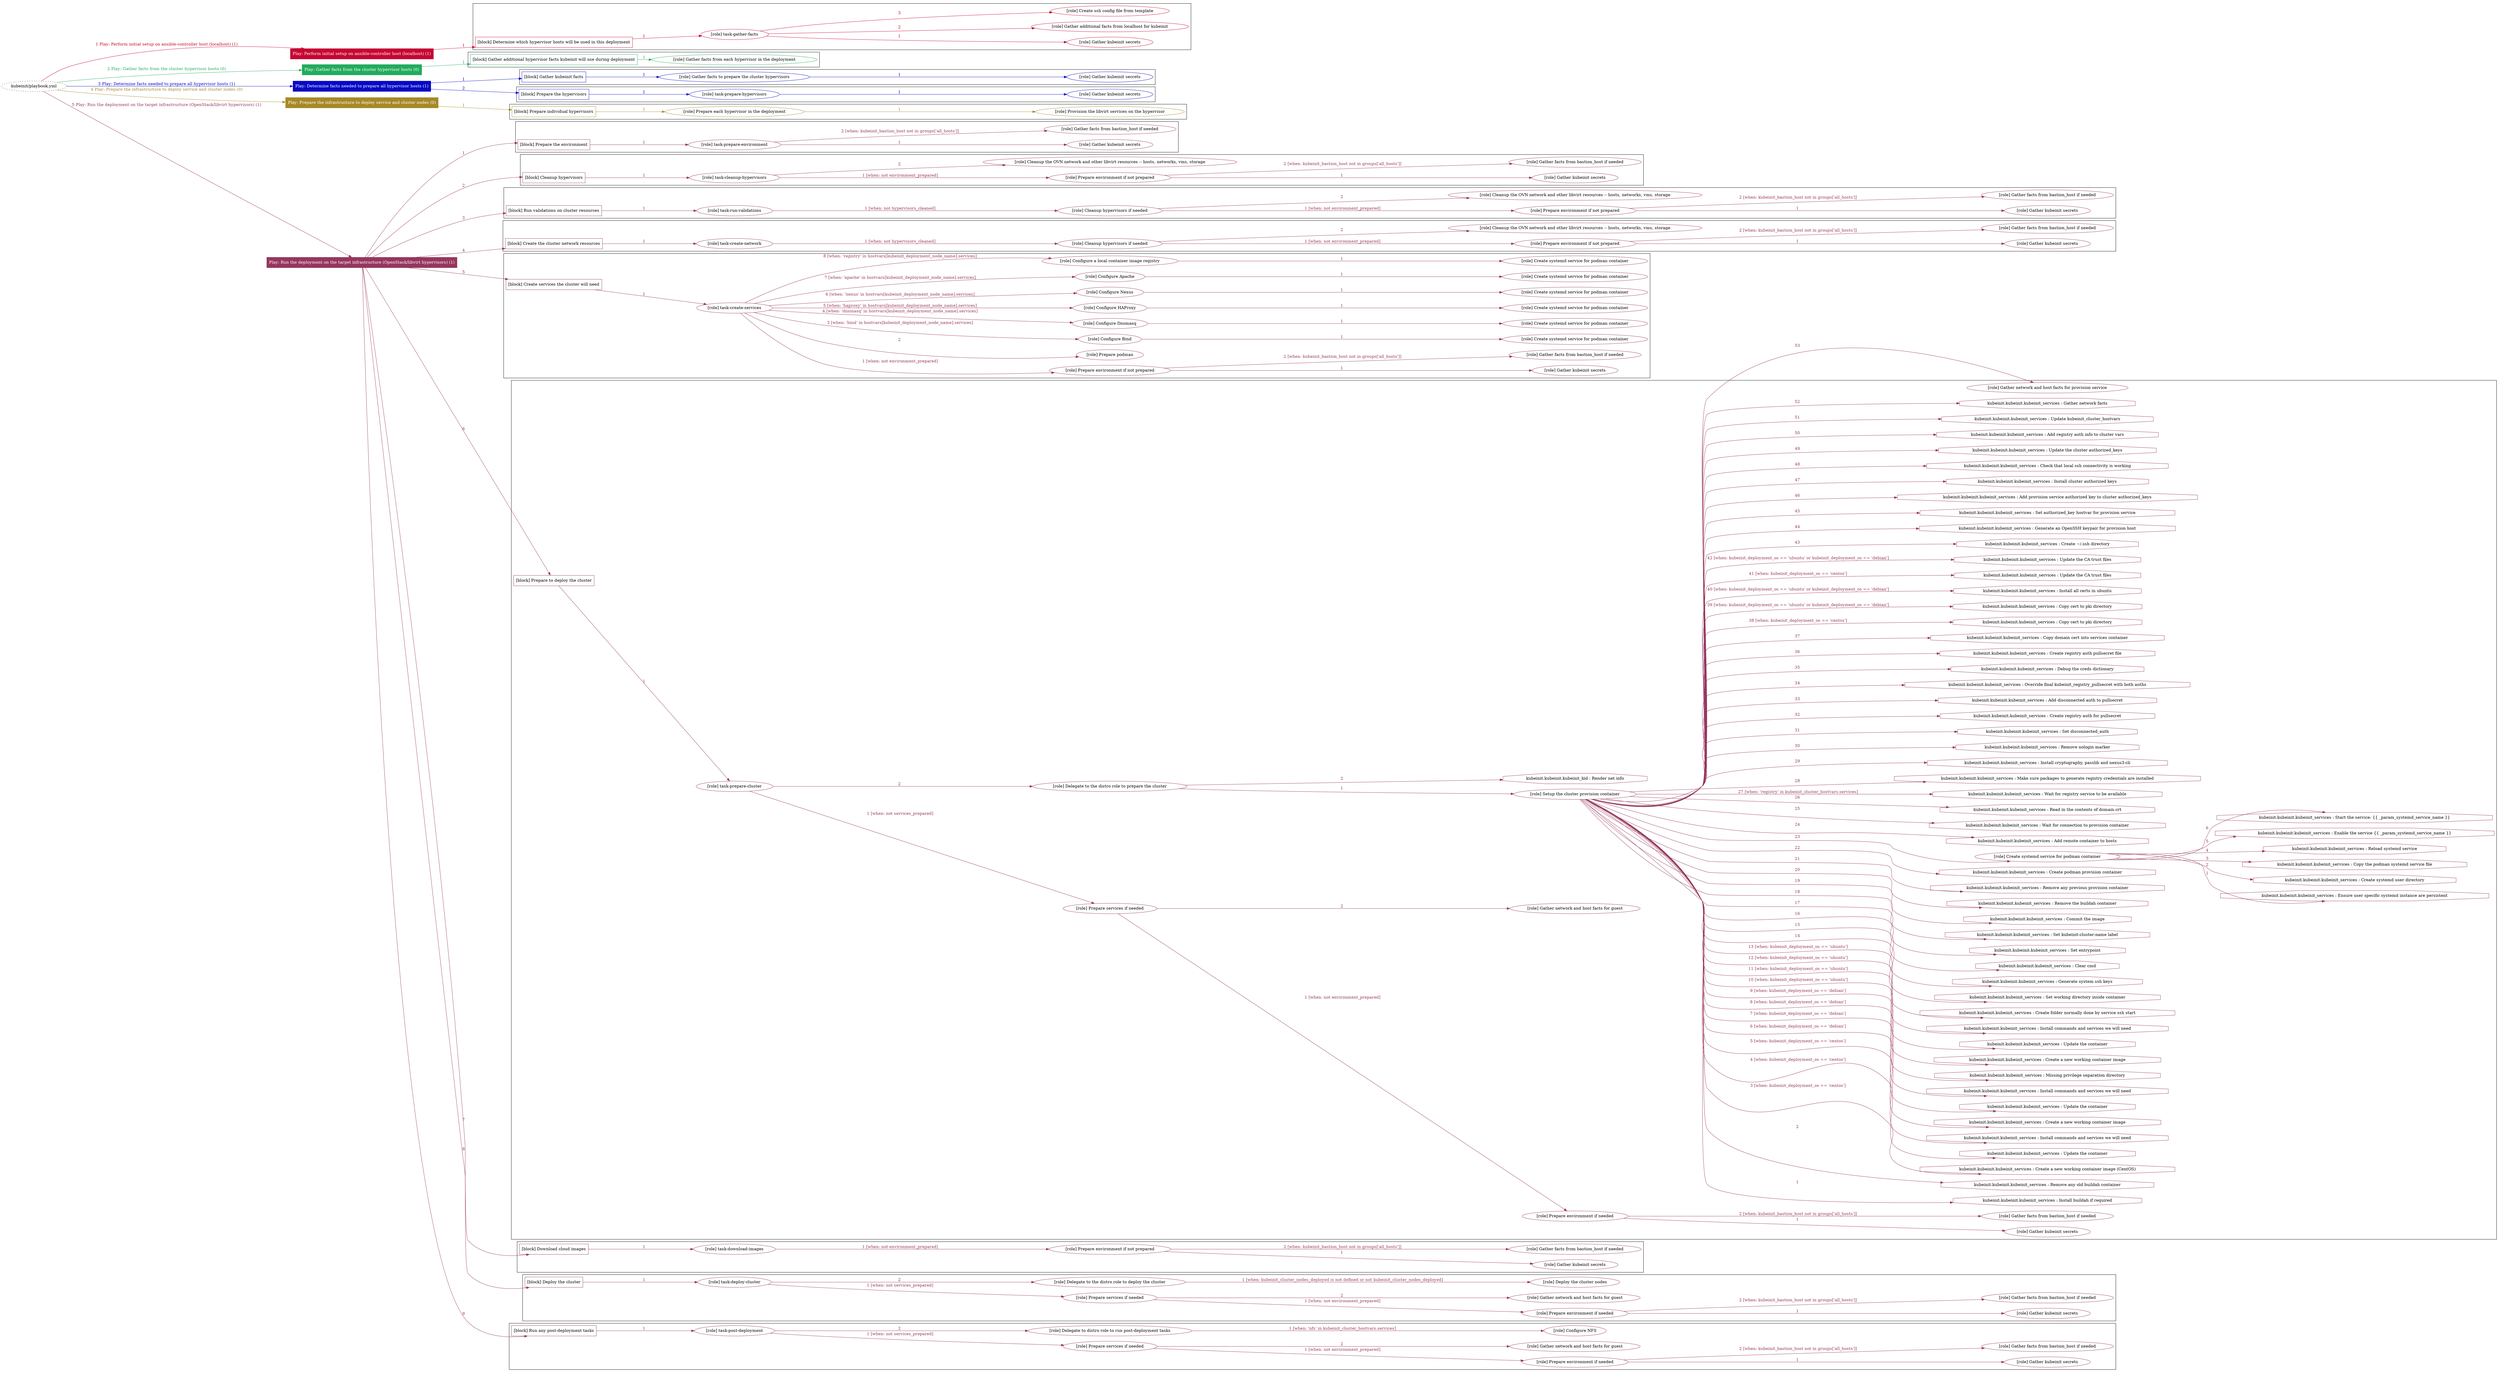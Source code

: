 digraph {
	graph [concentrate=true ordering=in rankdir=LR ratio=fill]
	edge [esep=5 sep=10]
	"kubeinit/playbook.yml" [URL="/home/runner/work/kubeinit/kubeinit/kubeinit/playbook.yml" id=playbook_76ac17bd style=dotted]
	"kubeinit/playbook.yml" -> play_4e7f4335 [label="1 Play: Perform initial setup on ansible-controller host (localhost) (1)" color="#c60632" fontcolor="#c60632" id=edge_play_4e7f4335 labeltooltip="1 Play: Perform initial setup on ansible-controller host (localhost) (1)" tooltip="1 Play: Perform initial setup on ansible-controller host (localhost) (1)"]
	subgraph "Play: Perform initial setup on ansible-controller host (localhost) (1)" {
		play_4e7f4335 [label="Play: Perform initial setup on ansible-controller host (localhost) (1)" URL="/home/runner/work/kubeinit/kubeinit/kubeinit/playbook.yml" color="#c60632" fontcolor="#ffffff" id=play_4e7f4335 shape=box style=filled tooltip=localhost]
		play_4e7f4335 -> block_e5e65a8c [label=1 color="#c60632" fontcolor="#c60632" id=edge_block_e5e65a8c labeltooltip=1 tooltip=1]
		subgraph cluster_block_e5e65a8c {
			block_e5e65a8c [label="[block] Determine which hypervisor hosts will be used in this deployment" URL="/home/runner/work/kubeinit/kubeinit/kubeinit/playbook.yml" color="#c60632" id=block_e5e65a8c labeltooltip="Determine which hypervisor hosts will be used in this deployment" shape=box tooltip="Determine which hypervisor hosts will be used in this deployment"]
			block_e5e65a8c -> role_c1389d65 [label="1 " color="#c60632" fontcolor="#c60632" id=edge_role_c1389d65 labeltooltip="1 " tooltip="1 "]
			subgraph "task-gather-facts" {
				role_c1389d65 [label="[role] task-gather-facts" URL="/home/runner/work/kubeinit/kubeinit/kubeinit/playbook.yml" color="#c60632" id=role_c1389d65 tooltip="task-gather-facts"]
				role_c1389d65 -> role_65a259e2 [label="1 " color="#c60632" fontcolor="#c60632" id=edge_role_65a259e2 labeltooltip="1 " tooltip="1 "]
				subgraph "Gather kubeinit secrets" {
					role_65a259e2 [label="[role] Gather kubeinit secrets" URL="/home/runner/.ansible/collections/ansible_collections/kubeinit/kubeinit/roles/kubeinit_prepare/tasks/build_hypervisors_group.yml" color="#c60632" id=role_65a259e2 tooltip="Gather kubeinit secrets"]
				}
				role_c1389d65 -> role_0af77533 [label="2 " color="#c60632" fontcolor="#c60632" id=edge_role_0af77533 labeltooltip="2 " tooltip="2 "]
				subgraph "Gather additional facts from localhost for kubeinit" {
					role_0af77533 [label="[role] Gather additional facts from localhost for kubeinit" URL="/home/runner/.ansible/collections/ansible_collections/kubeinit/kubeinit/roles/kubeinit_prepare/tasks/build_hypervisors_group.yml" color="#c60632" id=role_0af77533 tooltip="Gather additional facts from localhost for kubeinit"]
				}
				role_c1389d65 -> role_f33e825b [label="3 " color="#c60632" fontcolor="#c60632" id=edge_role_f33e825b labeltooltip="3 " tooltip="3 "]
				subgraph "Create ssh config file from template" {
					role_f33e825b [label="[role] Create ssh config file from template" URL="/home/runner/.ansible/collections/ansible_collections/kubeinit/kubeinit/roles/kubeinit_prepare/tasks/build_hypervisors_group.yml" color="#c60632" id=role_f33e825b tooltip="Create ssh config file from template"]
				}
			}
		}
	}
	"kubeinit/playbook.yml" -> play_c78e012d [label="2 Play: Gather facts from the cluster hypervisor hosts (0)" color="#21ab5d" fontcolor="#21ab5d" id=edge_play_c78e012d labeltooltip="2 Play: Gather facts from the cluster hypervisor hosts (0)" tooltip="2 Play: Gather facts from the cluster hypervisor hosts (0)"]
	subgraph "Play: Gather facts from the cluster hypervisor hosts (0)" {
		play_c78e012d [label="Play: Gather facts from the cluster hypervisor hosts (0)" URL="/home/runner/work/kubeinit/kubeinit/kubeinit/playbook.yml" color="#21ab5d" fontcolor="#ffffff" id=play_c78e012d shape=box style=filled tooltip="Play: Gather facts from the cluster hypervisor hosts (0)"]
		play_c78e012d -> block_f46d9097 [label=1 color="#21ab5d" fontcolor="#21ab5d" id=edge_block_f46d9097 labeltooltip=1 tooltip=1]
		subgraph cluster_block_f46d9097 {
			block_f46d9097 [label="[block] Gather additional hypervisor facts kubeinit will use during deployment" URL="/home/runner/work/kubeinit/kubeinit/kubeinit/playbook.yml" color="#21ab5d" id=block_f46d9097 labeltooltip="Gather additional hypervisor facts kubeinit will use during deployment" shape=box tooltip="Gather additional hypervisor facts kubeinit will use during deployment"]
			block_f46d9097 -> role_fd0b68fe [label="1 " color="#21ab5d" fontcolor="#21ab5d" id=edge_role_fd0b68fe labeltooltip="1 " tooltip="1 "]
			subgraph "Gather facts from each hypervisor in the deployment" {
				role_fd0b68fe [label="[role] Gather facts from each hypervisor in the deployment" URL="/home/runner/work/kubeinit/kubeinit/kubeinit/playbook.yml" color="#21ab5d" id=role_fd0b68fe tooltip="Gather facts from each hypervisor in the deployment"]
			}
		}
	}
	"kubeinit/playbook.yml" -> play_825cb7b9 [label="3 Play: Determine facts needed to prepare all hypervisor hosts (1)" color="#0709c5" fontcolor="#0709c5" id=edge_play_825cb7b9 labeltooltip="3 Play: Determine facts needed to prepare all hypervisor hosts (1)" tooltip="3 Play: Determine facts needed to prepare all hypervisor hosts (1)"]
	subgraph "Play: Determine facts needed to prepare all hypervisor hosts (1)" {
		play_825cb7b9 [label="Play: Determine facts needed to prepare all hypervisor hosts (1)" URL="/home/runner/work/kubeinit/kubeinit/kubeinit/playbook.yml" color="#0709c5" fontcolor="#ffffff" id=play_825cb7b9 shape=box style=filled tooltip=localhost]
		play_825cb7b9 -> block_a6e55d4c [label=1 color="#0709c5" fontcolor="#0709c5" id=edge_block_a6e55d4c labeltooltip=1 tooltip=1]
		subgraph cluster_block_a6e55d4c {
			block_a6e55d4c [label="[block] Gather kubeinit facts" URL="/home/runner/work/kubeinit/kubeinit/kubeinit/playbook.yml" color="#0709c5" id=block_a6e55d4c labeltooltip="Gather kubeinit facts" shape=box tooltip="Gather kubeinit facts"]
			block_a6e55d4c -> role_8da0e01a [label="1 " color="#0709c5" fontcolor="#0709c5" id=edge_role_8da0e01a labeltooltip="1 " tooltip="1 "]
			subgraph "Gather facts to prepare the cluster hypervisors" {
				role_8da0e01a [label="[role] Gather facts to prepare the cluster hypervisors" URL="/home/runner/work/kubeinit/kubeinit/kubeinit/playbook.yml" color="#0709c5" id=role_8da0e01a tooltip="Gather facts to prepare the cluster hypervisors"]
				role_8da0e01a -> role_e67892e2 [label="1 " color="#0709c5" fontcolor="#0709c5" id=edge_role_e67892e2 labeltooltip="1 " tooltip="1 "]
				subgraph "Gather kubeinit secrets" {
					role_e67892e2 [label="[role] Gather kubeinit secrets" URL="/home/runner/.ansible/collections/ansible_collections/kubeinit/kubeinit/roles/kubeinit_prepare/tasks/gather_kubeinit_facts.yml" color="#0709c5" id=role_e67892e2 tooltip="Gather kubeinit secrets"]
				}
			}
		}
		play_825cb7b9 -> block_174ce60f [label=2 color="#0709c5" fontcolor="#0709c5" id=edge_block_174ce60f labeltooltip=2 tooltip=2]
		subgraph cluster_block_174ce60f {
			block_174ce60f [label="[block] Prepare the hypervisors" URL="/home/runner/work/kubeinit/kubeinit/kubeinit/playbook.yml" color="#0709c5" id=block_174ce60f labeltooltip="Prepare the hypervisors" shape=box tooltip="Prepare the hypervisors"]
			block_174ce60f -> role_1ee84837 [label="1 " color="#0709c5" fontcolor="#0709c5" id=edge_role_1ee84837 labeltooltip="1 " tooltip="1 "]
			subgraph "task-prepare-hypervisors" {
				role_1ee84837 [label="[role] task-prepare-hypervisors" URL="/home/runner/work/kubeinit/kubeinit/kubeinit/playbook.yml" color="#0709c5" id=role_1ee84837 tooltip="task-prepare-hypervisors"]
				role_1ee84837 -> role_055e4bc1 [label="1 " color="#0709c5" fontcolor="#0709c5" id=edge_role_055e4bc1 labeltooltip="1 " tooltip="1 "]
				subgraph "Gather kubeinit secrets" {
					role_055e4bc1 [label="[role] Gather kubeinit secrets" URL="/home/runner/.ansible/collections/ansible_collections/kubeinit/kubeinit/roles/kubeinit_prepare/tasks/gather_kubeinit_facts.yml" color="#0709c5" id=role_055e4bc1 tooltip="Gather kubeinit secrets"]
				}
			}
		}
	}
	"kubeinit/playbook.yml" -> play_63daaf57 [label="4 Play: Prepare the infrastructure to deploy service and cluster nodes (0)" color="#a68926" fontcolor="#a68926" id=edge_play_63daaf57 labeltooltip="4 Play: Prepare the infrastructure to deploy service and cluster nodes (0)" tooltip="4 Play: Prepare the infrastructure to deploy service and cluster nodes (0)"]
	subgraph "Play: Prepare the infrastructure to deploy service and cluster nodes (0)" {
		play_63daaf57 [label="Play: Prepare the infrastructure to deploy service and cluster nodes (0)" URL="/home/runner/work/kubeinit/kubeinit/kubeinit/playbook.yml" color="#a68926" fontcolor="#ffffff" id=play_63daaf57 shape=box style=filled tooltip="Play: Prepare the infrastructure to deploy service and cluster nodes (0)"]
		play_63daaf57 -> block_c6420483 [label=1 color="#a68926" fontcolor="#a68926" id=edge_block_c6420483 labeltooltip=1 tooltip=1]
		subgraph cluster_block_c6420483 {
			block_c6420483 [label="[block] Prepare individual hypervisors" URL="/home/runner/work/kubeinit/kubeinit/kubeinit/playbook.yml" color="#a68926" id=block_c6420483 labeltooltip="Prepare individual hypervisors" shape=box tooltip="Prepare individual hypervisors"]
			block_c6420483 -> role_653ad555 [label="1 " color="#a68926" fontcolor="#a68926" id=edge_role_653ad555 labeltooltip="1 " tooltip="1 "]
			subgraph "Prepare each hypervisor in the deployment" {
				role_653ad555 [label="[role] Prepare each hypervisor in the deployment" URL="/home/runner/work/kubeinit/kubeinit/kubeinit/playbook.yml" color="#a68926" id=role_653ad555 tooltip="Prepare each hypervisor in the deployment"]
				role_653ad555 -> role_df283039 [label="1 " color="#a68926" fontcolor="#a68926" id=edge_role_df283039 labeltooltip="1 " tooltip="1 "]
				subgraph "Provision the libvirt services on the hypervisor" {
					role_df283039 [label="[role] Provision the libvirt services on the hypervisor" URL="/home/runner/.ansible/collections/ansible_collections/kubeinit/kubeinit/roles/kubeinit_prepare/tasks/prepare_hypervisor.yml" color="#a68926" id=role_df283039 tooltip="Provision the libvirt services on the hypervisor"]
				}
			}
		}
	}
	"kubeinit/playbook.yml" -> play_ae8db511 [label="5 Play: Run the deployment on the target infrastructure (OpenStack/libvirt hypervisors) (1)" color="#96365d" fontcolor="#96365d" id=edge_play_ae8db511 labeltooltip="5 Play: Run the deployment on the target infrastructure (OpenStack/libvirt hypervisors) (1)" tooltip="5 Play: Run the deployment on the target infrastructure (OpenStack/libvirt hypervisors) (1)"]
	subgraph "Play: Run the deployment on the target infrastructure (OpenStack/libvirt hypervisors) (1)" {
		play_ae8db511 [label="Play: Run the deployment on the target infrastructure (OpenStack/libvirt hypervisors) (1)" URL="/home/runner/work/kubeinit/kubeinit/kubeinit/playbook.yml" color="#96365d" fontcolor="#ffffff" id=play_ae8db511 shape=box style=filled tooltip=localhost]
		play_ae8db511 -> block_54e7228c [label=1 color="#96365d" fontcolor="#96365d" id=edge_block_54e7228c labeltooltip=1 tooltip=1]
		subgraph cluster_block_54e7228c {
			block_54e7228c [label="[block] Prepare the environment" URL="/home/runner/work/kubeinit/kubeinit/kubeinit/playbook.yml" color="#96365d" id=block_54e7228c labeltooltip="Prepare the environment" shape=box tooltip="Prepare the environment"]
			block_54e7228c -> role_fdb94c9c [label="1 " color="#96365d" fontcolor="#96365d" id=edge_role_fdb94c9c labeltooltip="1 " tooltip="1 "]
			subgraph "task-prepare-environment" {
				role_fdb94c9c [label="[role] task-prepare-environment" URL="/home/runner/work/kubeinit/kubeinit/kubeinit/playbook.yml" color="#96365d" id=role_fdb94c9c tooltip="task-prepare-environment"]
				role_fdb94c9c -> role_42048bd9 [label="1 " color="#96365d" fontcolor="#96365d" id=edge_role_42048bd9 labeltooltip="1 " tooltip="1 "]
				subgraph "Gather kubeinit secrets" {
					role_42048bd9 [label="[role] Gather kubeinit secrets" URL="/home/runner/.ansible/collections/ansible_collections/kubeinit/kubeinit/roles/kubeinit_prepare/tasks/gather_kubeinit_facts.yml" color="#96365d" id=role_42048bd9 tooltip="Gather kubeinit secrets"]
				}
				role_fdb94c9c -> role_abac98b5 [label="2 [when: kubeinit_bastion_host not in groups['all_hosts']]" color="#96365d" fontcolor="#96365d" id=edge_role_abac98b5 labeltooltip="2 [when: kubeinit_bastion_host not in groups['all_hosts']]" tooltip="2 [when: kubeinit_bastion_host not in groups['all_hosts']]"]
				subgraph "Gather facts from bastion_host if needed" {
					role_abac98b5 [label="[role] Gather facts from bastion_host if needed" URL="/home/runner/.ansible/collections/ansible_collections/kubeinit/kubeinit/roles/kubeinit_prepare/tasks/main.yml" color="#96365d" id=role_abac98b5 tooltip="Gather facts from bastion_host if needed"]
				}
			}
		}
		play_ae8db511 -> block_f33728dc [label=2 color="#96365d" fontcolor="#96365d" id=edge_block_f33728dc labeltooltip=2 tooltip=2]
		subgraph cluster_block_f33728dc {
			block_f33728dc [label="[block] Cleanup hypervisors" URL="/home/runner/work/kubeinit/kubeinit/kubeinit/playbook.yml" color="#96365d" id=block_f33728dc labeltooltip="Cleanup hypervisors" shape=box tooltip="Cleanup hypervisors"]
			block_f33728dc -> role_958e782b [label="1 " color="#96365d" fontcolor="#96365d" id=edge_role_958e782b labeltooltip="1 " tooltip="1 "]
			subgraph "task-cleanup-hypervisors" {
				role_958e782b [label="[role] task-cleanup-hypervisors" URL="/home/runner/work/kubeinit/kubeinit/kubeinit/playbook.yml" color="#96365d" id=role_958e782b tooltip="task-cleanup-hypervisors"]
				role_958e782b -> role_e5a7e800 [label="1 [when: not environment_prepared]" color="#96365d" fontcolor="#96365d" id=edge_role_e5a7e800 labeltooltip="1 [when: not environment_prepared]" tooltip="1 [when: not environment_prepared]"]
				subgraph "Prepare environment if not prepared" {
					role_e5a7e800 [label="[role] Prepare environment if not prepared" URL="/home/runner/.ansible/collections/ansible_collections/kubeinit/kubeinit/roles/kubeinit_libvirt/tasks/cleanup_hypervisors.yml" color="#96365d" id=role_e5a7e800 tooltip="Prepare environment if not prepared"]
					role_e5a7e800 -> role_95875fdc [label="1 " color="#96365d" fontcolor="#96365d" id=edge_role_95875fdc labeltooltip="1 " tooltip="1 "]
					subgraph "Gather kubeinit secrets" {
						role_95875fdc [label="[role] Gather kubeinit secrets" URL="/home/runner/.ansible/collections/ansible_collections/kubeinit/kubeinit/roles/kubeinit_prepare/tasks/gather_kubeinit_facts.yml" color="#96365d" id=role_95875fdc tooltip="Gather kubeinit secrets"]
					}
					role_e5a7e800 -> role_e7436e48 [label="2 [when: kubeinit_bastion_host not in groups['all_hosts']]" color="#96365d" fontcolor="#96365d" id=edge_role_e7436e48 labeltooltip="2 [when: kubeinit_bastion_host not in groups['all_hosts']]" tooltip="2 [when: kubeinit_bastion_host not in groups['all_hosts']]"]
					subgraph "Gather facts from bastion_host if needed" {
						role_e7436e48 [label="[role] Gather facts from bastion_host if needed" URL="/home/runner/.ansible/collections/ansible_collections/kubeinit/kubeinit/roles/kubeinit_prepare/tasks/main.yml" color="#96365d" id=role_e7436e48 tooltip="Gather facts from bastion_host if needed"]
					}
				}
				role_958e782b -> role_7a61320e [label="2 " color="#96365d" fontcolor="#96365d" id=edge_role_7a61320e labeltooltip="2 " tooltip="2 "]
				subgraph "Cleanup the OVN network and other libvirt resources -- hosts, networks, vms, storage" {
					role_7a61320e [label="[role] Cleanup the OVN network and other libvirt resources -- hosts, networks, vms, storage" URL="/home/runner/.ansible/collections/ansible_collections/kubeinit/kubeinit/roles/kubeinit_libvirt/tasks/cleanup_hypervisors.yml" color="#96365d" id=role_7a61320e tooltip="Cleanup the OVN network and other libvirt resources -- hosts, networks, vms, storage"]
				}
			}
		}
		play_ae8db511 -> block_f3c8723d [label=3 color="#96365d" fontcolor="#96365d" id=edge_block_f3c8723d labeltooltip=3 tooltip=3]
		subgraph cluster_block_f3c8723d {
			block_f3c8723d [label="[block] Run validations on cluster resources" URL="/home/runner/work/kubeinit/kubeinit/kubeinit/playbook.yml" color="#96365d" id=block_f3c8723d labeltooltip="Run validations on cluster resources" shape=box tooltip="Run validations on cluster resources"]
			block_f3c8723d -> role_4e2801b9 [label="1 " color="#96365d" fontcolor="#96365d" id=edge_role_4e2801b9 labeltooltip="1 " tooltip="1 "]
			subgraph "task-run-validations" {
				role_4e2801b9 [label="[role] task-run-validations" URL="/home/runner/work/kubeinit/kubeinit/kubeinit/playbook.yml" color="#96365d" id=role_4e2801b9 tooltip="task-run-validations"]
				role_4e2801b9 -> role_db512e20 [label="1 [when: not hypervisors_cleaned]" color="#96365d" fontcolor="#96365d" id=edge_role_db512e20 labeltooltip="1 [when: not hypervisors_cleaned]" tooltip="1 [when: not hypervisors_cleaned]"]
				subgraph "Cleanup hypervisors if needed" {
					role_db512e20 [label="[role] Cleanup hypervisors if needed" URL="/home/runner/.ansible/collections/ansible_collections/kubeinit/kubeinit/roles/kubeinit_validations/tasks/main.yml" color="#96365d" id=role_db512e20 tooltip="Cleanup hypervisors if needed"]
					role_db512e20 -> role_795b779e [label="1 [when: not environment_prepared]" color="#96365d" fontcolor="#96365d" id=edge_role_795b779e labeltooltip="1 [when: not environment_prepared]" tooltip="1 [when: not environment_prepared]"]
					subgraph "Prepare environment if not prepared" {
						role_795b779e [label="[role] Prepare environment if not prepared" URL="/home/runner/.ansible/collections/ansible_collections/kubeinit/kubeinit/roles/kubeinit_libvirt/tasks/cleanup_hypervisors.yml" color="#96365d" id=role_795b779e tooltip="Prepare environment if not prepared"]
						role_795b779e -> role_cdb9e9a5 [label="1 " color="#96365d" fontcolor="#96365d" id=edge_role_cdb9e9a5 labeltooltip="1 " tooltip="1 "]
						subgraph "Gather kubeinit secrets" {
							role_cdb9e9a5 [label="[role] Gather kubeinit secrets" URL="/home/runner/.ansible/collections/ansible_collections/kubeinit/kubeinit/roles/kubeinit_prepare/tasks/gather_kubeinit_facts.yml" color="#96365d" id=role_cdb9e9a5 tooltip="Gather kubeinit secrets"]
						}
						role_795b779e -> role_3411e6cf [label="2 [when: kubeinit_bastion_host not in groups['all_hosts']]" color="#96365d" fontcolor="#96365d" id=edge_role_3411e6cf labeltooltip="2 [when: kubeinit_bastion_host not in groups['all_hosts']]" tooltip="2 [when: kubeinit_bastion_host not in groups['all_hosts']]"]
						subgraph "Gather facts from bastion_host if needed" {
							role_3411e6cf [label="[role] Gather facts from bastion_host if needed" URL="/home/runner/.ansible/collections/ansible_collections/kubeinit/kubeinit/roles/kubeinit_prepare/tasks/main.yml" color="#96365d" id=role_3411e6cf tooltip="Gather facts from bastion_host if needed"]
						}
					}
					role_db512e20 -> role_8fed5ed1 [label="2 " color="#96365d" fontcolor="#96365d" id=edge_role_8fed5ed1 labeltooltip="2 " tooltip="2 "]
					subgraph "Cleanup the OVN network and other libvirt resources -- hosts, networks, vms, storage" {
						role_8fed5ed1 [label="[role] Cleanup the OVN network and other libvirt resources -- hosts, networks, vms, storage" URL="/home/runner/.ansible/collections/ansible_collections/kubeinit/kubeinit/roles/kubeinit_libvirt/tasks/cleanup_hypervisors.yml" color="#96365d" id=role_8fed5ed1 tooltip="Cleanup the OVN network and other libvirt resources -- hosts, networks, vms, storage"]
					}
				}
			}
		}
		play_ae8db511 -> block_7fa4f40f [label=4 color="#96365d" fontcolor="#96365d" id=edge_block_7fa4f40f labeltooltip=4 tooltip=4]
		subgraph cluster_block_7fa4f40f {
			block_7fa4f40f [label="[block] Create the cluster network resources" URL="/home/runner/work/kubeinit/kubeinit/kubeinit/playbook.yml" color="#96365d" id=block_7fa4f40f labeltooltip="Create the cluster network resources" shape=box tooltip="Create the cluster network resources"]
			block_7fa4f40f -> role_3229aa42 [label="1 " color="#96365d" fontcolor="#96365d" id=edge_role_3229aa42 labeltooltip="1 " tooltip="1 "]
			subgraph "task-create-network" {
				role_3229aa42 [label="[role] task-create-network" URL="/home/runner/work/kubeinit/kubeinit/kubeinit/playbook.yml" color="#96365d" id=role_3229aa42 tooltip="task-create-network"]
				role_3229aa42 -> role_0b52ec8b [label="1 [when: not hypervisors_cleaned]" color="#96365d" fontcolor="#96365d" id=edge_role_0b52ec8b labeltooltip="1 [when: not hypervisors_cleaned]" tooltip="1 [when: not hypervisors_cleaned]"]
				subgraph "Cleanup hypervisors if needed" {
					role_0b52ec8b [label="[role] Cleanup hypervisors if needed" URL="/home/runner/.ansible/collections/ansible_collections/kubeinit/kubeinit/roles/kubeinit_libvirt/tasks/create_network.yml" color="#96365d" id=role_0b52ec8b tooltip="Cleanup hypervisors if needed"]
					role_0b52ec8b -> role_b754449b [label="1 [when: not environment_prepared]" color="#96365d" fontcolor="#96365d" id=edge_role_b754449b labeltooltip="1 [when: not environment_prepared]" tooltip="1 [when: not environment_prepared]"]
					subgraph "Prepare environment if not prepared" {
						role_b754449b [label="[role] Prepare environment if not prepared" URL="/home/runner/.ansible/collections/ansible_collections/kubeinit/kubeinit/roles/kubeinit_libvirt/tasks/cleanup_hypervisors.yml" color="#96365d" id=role_b754449b tooltip="Prepare environment if not prepared"]
						role_b754449b -> role_17c51d60 [label="1 " color="#96365d" fontcolor="#96365d" id=edge_role_17c51d60 labeltooltip="1 " tooltip="1 "]
						subgraph "Gather kubeinit secrets" {
							role_17c51d60 [label="[role] Gather kubeinit secrets" URL="/home/runner/.ansible/collections/ansible_collections/kubeinit/kubeinit/roles/kubeinit_prepare/tasks/gather_kubeinit_facts.yml" color="#96365d" id=role_17c51d60 tooltip="Gather kubeinit secrets"]
						}
						role_b754449b -> role_9cf08173 [label="2 [when: kubeinit_bastion_host not in groups['all_hosts']]" color="#96365d" fontcolor="#96365d" id=edge_role_9cf08173 labeltooltip="2 [when: kubeinit_bastion_host not in groups['all_hosts']]" tooltip="2 [when: kubeinit_bastion_host not in groups['all_hosts']]"]
						subgraph "Gather facts from bastion_host if needed" {
							role_9cf08173 [label="[role] Gather facts from bastion_host if needed" URL="/home/runner/.ansible/collections/ansible_collections/kubeinit/kubeinit/roles/kubeinit_prepare/tasks/main.yml" color="#96365d" id=role_9cf08173 tooltip="Gather facts from bastion_host if needed"]
						}
					}
					role_0b52ec8b -> role_db529fcb [label="2 " color="#96365d" fontcolor="#96365d" id=edge_role_db529fcb labeltooltip="2 " tooltip="2 "]
					subgraph "Cleanup the OVN network and other libvirt resources -- hosts, networks, vms, storage" {
						role_db529fcb [label="[role] Cleanup the OVN network and other libvirt resources -- hosts, networks, vms, storage" URL="/home/runner/.ansible/collections/ansible_collections/kubeinit/kubeinit/roles/kubeinit_libvirt/tasks/cleanup_hypervisors.yml" color="#96365d" id=role_db529fcb tooltip="Cleanup the OVN network and other libvirt resources -- hosts, networks, vms, storage"]
					}
				}
			}
		}
		play_ae8db511 -> block_79059ae5 [label=5 color="#96365d" fontcolor="#96365d" id=edge_block_79059ae5 labeltooltip=5 tooltip=5]
		subgraph cluster_block_79059ae5 {
			block_79059ae5 [label="[block] Create services the cluster will need" URL="/home/runner/work/kubeinit/kubeinit/kubeinit/playbook.yml" color="#96365d" id=block_79059ae5 labeltooltip="Create services the cluster will need" shape=box tooltip="Create services the cluster will need"]
			block_79059ae5 -> role_da057ce0 [label="1 " color="#96365d" fontcolor="#96365d" id=edge_role_da057ce0 labeltooltip="1 " tooltip="1 "]
			subgraph "task-create-services" {
				role_da057ce0 [label="[role] task-create-services" URL="/home/runner/work/kubeinit/kubeinit/kubeinit/playbook.yml" color="#96365d" id=role_da057ce0 tooltip="task-create-services"]
				role_da057ce0 -> role_d81bfc55 [label="1 [when: not environment_prepared]" color="#96365d" fontcolor="#96365d" id=edge_role_d81bfc55 labeltooltip="1 [when: not environment_prepared]" tooltip="1 [when: not environment_prepared]"]
				subgraph "Prepare environment if not prepared" {
					role_d81bfc55 [label="[role] Prepare environment if not prepared" URL="/home/runner/.ansible/collections/ansible_collections/kubeinit/kubeinit/roles/kubeinit_services/tasks/main.yml" color="#96365d" id=role_d81bfc55 tooltip="Prepare environment if not prepared"]
					role_d81bfc55 -> role_1e3fb6a2 [label="1 " color="#96365d" fontcolor="#96365d" id=edge_role_1e3fb6a2 labeltooltip="1 " tooltip="1 "]
					subgraph "Gather kubeinit secrets" {
						role_1e3fb6a2 [label="[role] Gather kubeinit secrets" URL="/home/runner/.ansible/collections/ansible_collections/kubeinit/kubeinit/roles/kubeinit_prepare/tasks/gather_kubeinit_facts.yml" color="#96365d" id=role_1e3fb6a2 tooltip="Gather kubeinit secrets"]
					}
					role_d81bfc55 -> role_2999565d [label="2 [when: kubeinit_bastion_host not in groups['all_hosts']]" color="#96365d" fontcolor="#96365d" id=edge_role_2999565d labeltooltip="2 [when: kubeinit_bastion_host not in groups['all_hosts']]" tooltip="2 [when: kubeinit_bastion_host not in groups['all_hosts']]"]
					subgraph "Gather facts from bastion_host if needed" {
						role_2999565d [label="[role] Gather facts from bastion_host if needed" URL="/home/runner/.ansible/collections/ansible_collections/kubeinit/kubeinit/roles/kubeinit_prepare/tasks/main.yml" color="#96365d" id=role_2999565d tooltip="Gather facts from bastion_host if needed"]
					}
				}
				role_da057ce0 -> role_35d26044 [label="2 " color="#96365d" fontcolor="#96365d" id=edge_role_35d26044 labeltooltip="2 " tooltip="2 "]
				subgraph "Prepare podman" {
					role_35d26044 [label="[role] Prepare podman" URL="/home/runner/.ansible/collections/ansible_collections/kubeinit/kubeinit/roles/kubeinit_services/tasks/00_create_service_pod.yml" color="#96365d" id=role_35d26044 tooltip="Prepare podman"]
				}
				role_da057ce0 -> role_2e3154de [label="3 [when: 'bind' in hostvars[kubeinit_deployment_node_name].services]" color="#96365d" fontcolor="#96365d" id=edge_role_2e3154de labeltooltip="3 [when: 'bind' in hostvars[kubeinit_deployment_node_name].services]" tooltip="3 [when: 'bind' in hostvars[kubeinit_deployment_node_name].services]"]
				subgraph "Configure Bind" {
					role_2e3154de [label="[role] Configure Bind" URL="/home/runner/.ansible/collections/ansible_collections/kubeinit/kubeinit/roles/kubeinit_services/tasks/start_services_containers.yml" color="#96365d" id=role_2e3154de tooltip="Configure Bind"]
					role_2e3154de -> role_6260b8fd [label="1 " color="#96365d" fontcolor="#96365d" id=edge_role_6260b8fd labeltooltip="1 " tooltip="1 "]
					subgraph "Create systemd service for podman container" {
						role_6260b8fd [label="[role] Create systemd service for podman container" URL="/home/runner/.ansible/collections/ansible_collections/kubeinit/kubeinit/roles/kubeinit_bind/tasks/main.yml" color="#96365d" id=role_6260b8fd tooltip="Create systemd service for podman container"]
					}
				}
				role_da057ce0 -> role_178ad221 [label="4 [when: 'dnsmasq' in hostvars[kubeinit_deployment_node_name].services]" color="#96365d" fontcolor="#96365d" id=edge_role_178ad221 labeltooltip="4 [when: 'dnsmasq' in hostvars[kubeinit_deployment_node_name].services]" tooltip="4 [when: 'dnsmasq' in hostvars[kubeinit_deployment_node_name].services]"]
				subgraph "Configure Dnsmasq" {
					role_178ad221 [label="[role] Configure Dnsmasq" URL="/home/runner/.ansible/collections/ansible_collections/kubeinit/kubeinit/roles/kubeinit_services/tasks/start_services_containers.yml" color="#96365d" id=role_178ad221 tooltip="Configure Dnsmasq"]
					role_178ad221 -> role_9d9dfda5 [label="1 " color="#96365d" fontcolor="#96365d" id=edge_role_9d9dfda5 labeltooltip="1 " tooltip="1 "]
					subgraph "Create systemd service for podman container" {
						role_9d9dfda5 [label="[role] Create systemd service for podman container" URL="/home/runner/.ansible/collections/ansible_collections/kubeinit/kubeinit/roles/kubeinit_dnsmasq/tasks/main.yml" color="#96365d" id=role_9d9dfda5 tooltip="Create systemd service for podman container"]
					}
				}
				role_da057ce0 -> role_0667007e [label="5 [when: 'haproxy' in hostvars[kubeinit_deployment_node_name].services]" color="#96365d" fontcolor="#96365d" id=edge_role_0667007e labeltooltip="5 [when: 'haproxy' in hostvars[kubeinit_deployment_node_name].services]" tooltip="5 [when: 'haproxy' in hostvars[kubeinit_deployment_node_name].services]"]
				subgraph "Configure HAProxy" {
					role_0667007e [label="[role] Configure HAProxy" URL="/home/runner/.ansible/collections/ansible_collections/kubeinit/kubeinit/roles/kubeinit_services/tasks/start_services_containers.yml" color="#96365d" id=role_0667007e tooltip="Configure HAProxy"]
					role_0667007e -> role_15326984 [label="1 " color="#96365d" fontcolor="#96365d" id=edge_role_15326984 labeltooltip="1 " tooltip="1 "]
					subgraph "Create systemd service for podman container" {
						role_15326984 [label="[role] Create systemd service for podman container" URL="/home/runner/.ansible/collections/ansible_collections/kubeinit/kubeinit/roles/kubeinit_haproxy/tasks/main.yml" color="#96365d" id=role_15326984 tooltip="Create systemd service for podman container"]
					}
				}
				role_da057ce0 -> role_2a8290ea [label="6 [when: 'nexus' in hostvars[kubeinit_deployment_node_name].services]" color="#96365d" fontcolor="#96365d" id=edge_role_2a8290ea labeltooltip="6 [when: 'nexus' in hostvars[kubeinit_deployment_node_name].services]" tooltip="6 [when: 'nexus' in hostvars[kubeinit_deployment_node_name].services]"]
				subgraph "Configure Nexus" {
					role_2a8290ea [label="[role] Configure Nexus" URL="/home/runner/.ansible/collections/ansible_collections/kubeinit/kubeinit/roles/kubeinit_services/tasks/start_services_containers.yml" color="#96365d" id=role_2a8290ea tooltip="Configure Nexus"]
					role_2a8290ea -> role_e573a826 [label="1 " color="#96365d" fontcolor="#96365d" id=edge_role_e573a826 labeltooltip="1 " tooltip="1 "]
					subgraph "Create systemd service for podman container" {
						role_e573a826 [label="[role] Create systemd service for podman container" URL="/home/runner/.ansible/collections/ansible_collections/kubeinit/kubeinit/roles/kubeinit_nexus/tasks/main.yml" color="#96365d" id=role_e573a826 tooltip="Create systemd service for podman container"]
					}
				}
				role_da057ce0 -> role_c316fdd0 [label="7 [when: 'apache' in hostvars[kubeinit_deployment_node_name].services]" color="#96365d" fontcolor="#96365d" id=edge_role_c316fdd0 labeltooltip="7 [when: 'apache' in hostvars[kubeinit_deployment_node_name].services]" tooltip="7 [when: 'apache' in hostvars[kubeinit_deployment_node_name].services]"]
				subgraph "Configure Apache" {
					role_c316fdd0 [label="[role] Configure Apache" URL="/home/runner/.ansible/collections/ansible_collections/kubeinit/kubeinit/roles/kubeinit_services/tasks/start_services_containers.yml" color="#96365d" id=role_c316fdd0 tooltip="Configure Apache"]
					role_c316fdd0 -> role_296a8817 [label="1 " color="#96365d" fontcolor="#96365d" id=edge_role_296a8817 labeltooltip="1 " tooltip="1 "]
					subgraph "Create systemd service for podman container" {
						role_296a8817 [label="[role] Create systemd service for podman container" URL="/home/runner/.ansible/collections/ansible_collections/kubeinit/kubeinit/roles/kubeinit_apache/tasks/main.yml" color="#96365d" id=role_296a8817 tooltip="Create systemd service for podman container"]
					}
				}
				role_da057ce0 -> role_01b64140 [label="8 [when: 'registry' in hostvars[kubeinit_deployment_node_name].services]" color="#96365d" fontcolor="#96365d" id=edge_role_01b64140 labeltooltip="8 [when: 'registry' in hostvars[kubeinit_deployment_node_name].services]" tooltip="8 [when: 'registry' in hostvars[kubeinit_deployment_node_name].services]"]
				subgraph "Configure a local container image registry" {
					role_01b64140 [label="[role] Configure a local container image registry" URL="/home/runner/.ansible/collections/ansible_collections/kubeinit/kubeinit/roles/kubeinit_services/tasks/start_services_containers.yml" color="#96365d" id=role_01b64140 tooltip="Configure a local container image registry"]
					role_01b64140 -> role_71687dcb [label="1 " color="#96365d" fontcolor="#96365d" id=edge_role_71687dcb labeltooltip="1 " tooltip="1 "]
					subgraph "Create systemd service for podman container" {
						role_71687dcb [label="[role] Create systemd service for podman container" URL="/home/runner/.ansible/collections/ansible_collections/kubeinit/kubeinit/roles/kubeinit_registry/tasks/main.yml" color="#96365d" id=role_71687dcb tooltip="Create systemd service for podman container"]
					}
				}
			}
		}
		play_ae8db511 -> block_7b6cc234 [label=6 color="#96365d" fontcolor="#96365d" id=edge_block_7b6cc234 labeltooltip=6 tooltip=6]
		subgraph cluster_block_7b6cc234 {
			block_7b6cc234 [label="[block] Prepare to deploy the cluster" URL="/home/runner/work/kubeinit/kubeinit/kubeinit/playbook.yml" color="#96365d" id=block_7b6cc234 labeltooltip="Prepare to deploy the cluster" shape=box tooltip="Prepare to deploy the cluster"]
			block_7b6cc234 -> role_a483c424 [label="1 " color="#96365d" fontcolor="#96365d" id=edge_role_a483c424 labeltooltip="1 " tooltip="1 "]
			subgraph "task-prepare-cluster" {
				role_a483c424 [label="[role] task-prepare-cluster" URL="/home/runner/work/kubeinit/kubeinit/kubeinit/playbook.yml" color="#96365d" id=role_a483c424 tooltip="task-prepare-cluster"]
				role_a483c424 -> role_25080fb9 [label="1 [when: not services_prepared]" color="#96365d" fontcolor="#96365d" id=edge_role_25080fb9 labeltooltip="1 [when: not services_prepared]" tooltip="1 [when: not services_prepared]"]
				subgraph "Prepare services if needed" {
					role_25080fb9 [label="[role] Prepare services if needed" URL="/home/runner/.ansible/collections/ansible_collections/kubeinit/kubeinit/roles/kubeinit_prepare/tasks/prepare_cluster.yml" color="#96365d" id=role_25080fb9 tooltip="Prepare services if needed"]
					role_25080fb9 -> role_cf8bae6d [label="1 [when: not environment_prepared]" color="#96365d" fontcolor="#96365d" id=edge_role_cf8bae6d labeltooltip="1 [when: not environment_prepared]" tooltip="1 [when: not environment_prepared]"]
					subgraph "Prepare environment if needed" {
						role_cf8bae6d [label="[role] Prepare environment if needed" URL="/home/runner/.ansible/collections/ansible_collections/kubeinit/kubeinit/roles/kubeinit_services/tasks/prepare_services.yml" color="#96365d" id=role_cf8bae6d tooltip="Prepare environment if needed"]
						role_cf8bae6d -> role_a0b02941 [label="1 " color="#96365d" fontcolor="#96365d" id=edge_role_a0b02941 labeltooltip="1 " tooltip="1 "]
						subgraph "Gather kubeinit secrets" {
							role_a0b02941 [label="[role] Gather kubeinit secrets" URL="/home/runner/.ansible/collections/ansible_collections/kubeinit/kubeinit/roles/kubeinit_prepare/tasks/gather_kubeinit_facts.yml" color="#96365d" id=role_a0b02941 tooltip="Gather kubeinit secrets"]
						}
						role_cf8bae6d -> role_3f48dd52 [label="2 [when: kubeinit_bastion_host not in groups['all_hosts']]" color="#96365d" fontcolor="#96365d" id=edge_role_3f48dd52 labeltooltip="2 [when: kubeinit_bastion_host not in groups['all_hosts']]" tooltip="2 [when: kubeinit_bastion_host not in groups['all_hosts']]"]
						subgraph "Gather facts from bastion_host if needed" {
							role_3f48dd52 [label="[role] Gather facts from bastion_host if needed" URL="/home/runner/.ansible/collections/ansible_collections/kubeinit/kubeinit/roles/kubeinit_prepare/tasks/main.yml" color="#96365d" id=role_3f48dd52 tooltip="Gather facts from bastion_host if needed"]
						}
					}
					role_25080fb9 -> role_5a093409 [label="2 " color="#96365d" fontcolor="#96365d" id=edge_role_5a093409 labeltooltip="2 " tooltip="2 "]
					subgraph "Gather network and host facts for guest" {
						role_5a093409 [label="[role] Gather network and host facts for guest" URL="/home/runner/.ansible/collections/ansible_collections/kubeinit/kubeinit/roles/kubeinit_services/tasks/prepare_services.yml" color="#96365d" id=role_5a093409 tooltip="Gather network and host facts for guest"]
					}
				}
				role_a483c424 -> role_7d9a366f [label="2 " color="#96365d" fontcolor="#96365d" id=edge_role_7d9a366f labeltooltip="2 " tooltip="2 "]
				subgraph "Delegate to the distro role to prepare the cluster" {
					role_7d9a366f [label="[role] Delegate to the distro role to prepare the cluster" URL="/home/runner/.ansible/collections/ansible_collections/kubeinit/kubeinit/roles/kubeinit_prepare/tasks/prepare_cluster.yml" color="#96365d" id=role_7d9a366f tooltip="Delegate to the distro role to prepare the cluster"]
					role_7d9a366f -> role_accef68a [label="1 " color="#96365d" fontcolor="#96365d" id=edge_role_accef68a labeltooltip="1 " tooltip="1 "]
					subgraph "Setup the cluster provision container" {
						role_accef68a [label="[role] Setup the cluster provision container" URL="/home/runner/.ansible/collections/ansible_collections/kubeinit/kubeinit/roles/kubeinit_kid/tasks/prepare_cluster.yml" color="#96365d" id=role_accef68a tooltip="Setup the cluster provision container"]
						task_b0c85b38 [label="kubeinit.kubeinit.kubeinit_services : Install buildah if required" URL="/home/runner/.ansible/collections/ansible_collections/kubeinit/kubeinit/roles/kubeinit_services/tasks/create_provision_container.yml" color="#96365d" id=task_b0c85b38 shape=octagon tooltip="kubeinit.kubeinit.kubeinit_services : Install buildah if required"]
						role_accef68a -> task_b0c85b38 [label="1 " color="#96365d" fontcolor="#96365d" id=edge_task_b0c85b38 labeltooltip="1 " tooltip="1 "]
						task_906886c8 [label="kubeinit.kubeinit.kubeinit_services : Remove any old buildah container" URL="/home/runner/.ansible/collections/ansible_collections/kubeinit/kubeinit/roles/kubeinit_services/tasks/create_provision_container.yml" color="#96365d" id=task_906886c8 shape=octagon tooltip="kubeinit.kubeinit.kubeinit_services : Remove any old buildah container"]
						role_accef68a -> task_906886c8 [label="2 " color="#96365d" fontcolor="#96365d" id=edge_task_906886c8 labeltooltip="2 " tooltip="2 "]
						task_0336078e [label="kubeinit.kubeinit.kubeinit_services : Create a new working container image (CentOS)" URL="/home/runner/.ansible/collections/ansible_collections/kubeinit/kubeinit/roles/kubeinit_services/tasks/create_provision_container.yml" color="#96365d" id=task_0336078e shape=octagon tooltip="kubeinit.kubeinit.kubeinit_services : Create a new working container image (CentOS)"]
						role_accef68a -> task_0336078e [label="3 [when: kubeinit_deployment_os == 'centos']" color="#96365d" fontcolor="#96365d" id=edge_task_0336078e labeltooltip="3 [when: kubeinit_deployment_os == 'centos']" tooltip="3 [when: kubeinit_deployment_os == 'centos']"]
						task_e15eac98 [label="kubeinit.kubeinit.kubeinit_services : Update the container" URL="/home/runner/.ansible/collections/ansible_collections/kubeinit/kubeinit/roles/kubeinit_services/tasks/create_provision_container.yml" color="#96365d" id=task_e15eac98 shape=octagon tooltip="kubeinit.kubeinit.kubeinit_services : Update the container"]
						role_accef68a -> task_e15eac98 [label="4 [when: kubeinit_deployment_os == 'centos']" color="#96365d" fontcolor="#96365d" id=edge_task_e15eac98 labeltooltip="4 [when: kubeinit_deployment_os == 'centos']" tooltip="4 [when: kubeinit_deployment_os == 'centos']"]
						task_91000b1a [label="kubeinit.kubeinit.kubeinit_services : Install commands and services we will need" URL="/home/runner/.ansible/collections/ansible_collections/kubeinit/kubeinit/roles/kubeinit_services/tasks/create_provision_container.yml" color="#96365d" id=task_91000b1a shape=octagon tooltip="kubeinit.kubeinit.kubeinit_services : Install commands and services we will need"]
						role_accef68a -> task_91000b1a [label="5 [when: kubeinit_deployment_os == 'centos']" color="#96365d" fontcolor="#96365d" id=edge_task_91000b1a labeltooltip="5 [when: kubeinit_deployment_os == 'centos']" tooltip="5 [when: kubeinit_deployment_os == 'centos']"]
						task_cc3386bb [label="kubeinit.kubeinit.kubeinit_services : Create a new working container image" URL="/home/runner/.ansible/collections/ansible_collections/kubeinit/kubeinit/roles/kubeinit_services/tasks/create_provision_container.yml" color="#96365d" id=task_cc3386bb shape=octagon tooltip="kubeinit.kubeinit.kubeinit_services : Create a new working container image"]
						role_accef68a -> task_cc3386bb [label="6 [when: kubeinit_deployment_os == 'debian']" color="#96365d" fontcolor="#96365d" id=edge_task_cc3386bb labeltooltip="6 [when: kubeinit_deployment_os == 'debian']" tooltip="6 [when: kubeinit_deployment_os == 'debian']"]
						task_ab7bbb94 [label="kubeinit.kubeinit.kubeinit_services : Update the container" URL="/home/runner/.ansible/collections/ansible_collections/kubeinit/kubeinit/roles/kubeinit_services/tasks/create_provision_container.yml" color="#96365d" id=task_ab7bbb94 shape=octagon tooltip="kubeinit.kubeinit.kubeinit_services : Update the container"]
						role_accef68a -> task_ab7bbb94 [label="7 [when: kubeinit_deployment_os == 'debian']" color="#96365d" fontcolor="#96365d" id=edge_task_ab7bbb94 labeltooltip="7 [when: kubeinit_deployment_os == 'debian']" tooltip="7 [when: kubeinit_deployment_os == 'debian']"]
						task_4b644485 [label="kubeinit.kubeinit.kubeinit_services : Install commands and services we will need" URL="/home/runner/.ansible/collections/ansible_collections/kubeinit/kubeinit/roles/kubeinit_services/tasks/create_provision_container.yml" color="#96365d" id=task_4b644485 shape=octagon tooltip="kubeinit.kubeinit.kubeinit_services : Install commands and services we will need"]
						role_accef68a -> task_4b644485 [label="8 [when: kubeinit_deployment_os == 'debian']" color="#96365d" fontcolor="#96365d" id=edge_task_4b644485 labeltooltip="8 [when: kubeinit_deployment_os == 'debian']" tooltip="8 [when: kubeinit_deployment_os == 'debian']"]
						task_f938fe5b [label="kubeinit.kubeinit.kubeinit_services : Missing privilege separation directory" URL="/home/runner/.ansible/collections/ansible_collections/kubeinit/kubeinit/roles/kubeinit_services/tasks/create_provision_container.yml" color="#96365d" id=task_f938fe5b shape=octagon tooltip="kubeinit.kubeinit.kubeinit_services : Missing privilege separation directory"]
						role_accef68a -> task_f938fe5b [label="9 [when: kubeinit_deployment_os == 'debian']" color="#96365d" fontcolor="#96365d" id=edge_task_f938fe5b labeltooltip="9 [when: kubeinit_deployment_os == 'debian']" tooltip="9 [when: kubeinit_deployment_os == 'debian']"]
						task_eee2d454 [label="kubeinit.kubeinit.kubeinit_services : Create a new working container image" URL="/home/runner/.ansible/collections/ansible_collections/kubeinit/kubeinit/roles/kubeinit_services/tasks/create_provision_container.yml" color="#96365d" id=task_eee2d454 shape=octagon tooltip="kubeinit.kubeinit.kubeinit_services : Create a new working container image"]
						role_accef68a -> task_eee2d454 [label="10 [when: kubeinit_deployment_os == 'ubuntu']" color="#96365d" fontcolor="#96365d" id=edge_task_eee2d454 labeltooltip="10 [when: kubeinit_deployment_os == 'ubuntu']" tooltip="10 [when: kubeinit_deployment_os == 'ubuntu']"]
						task_22bd5952 [label="kubeinit.kubeinit.kubeinit_services : Update the container" URL="/home/runner/.ansible/collections/ansible_collections/kubeinit/kubeinit/roles/kubeinit_services/tasks/create_provision_container.yml" color="#96365d" id=task_22bd5952 shape=octagon tooltip="kubeinit.kubeinit.kubeinit_services : Update the container"]
						role_accef68a -> task_22bd5952 [label="11 [when: kubeinit_deployment_os == 'ubuntu']" color="#96365d" fontcolor="#96365d" id=edge_task_22bd5952 labeltooltip="11 [when: kubeinit_deployment_os == 'ubuntu']" tooltip="11 [when: kubeinit_deployment_os == 'ubuntu']"]
						task_310cdf1d [label="kubeinit.kubeinit.kubeinit_services : Install commands and services we will need" URL="/home/runner/.ansible/collections/ansible_collections/kubeinit/kubeinit/roles/kubeinit_services/tasks/create_provision_container.yml" color="#96365d" id=task_310cdf1d shape=octagon tooltip="kubeinit.kubeinit.kubeinit_services : Install commands and services we will need"]
						role_accef68a -> task_310cdf1d [label="12 [when: kubeinit_deployment_os == 'ubuntu']" color="#96365d" fontcolor="#96365d" id=edge_task_310cdf1d labeltooltip="12 [when: kubeinit_deployment_os == 'ubuntu']" tooltip="12 [when: kubeinit_deployment_os == 'ubuntu']"]
						task_8a769477 [label="kubeinit.kubeinit.kubeinit_services : Create folder normally done by service ssh start" URL="/home/runner/.ansible/collections/ansible_collections/kubeinit/kubeinit/roles/kubeinit_services/tasks/create_provision_container.yml" color="#96365d" id=task_8a769477 shape=octagon tooltip="kubeinit.kubeinit.kubeinit_services : Create folder normally done by service ssh start"]
						role_accef68a -> task_8a769477 [label="13 [when: kubeinit_deployment_os == 'ubuntu']" color="#96365d" fontcolor="#96365d" id=edge_task_8a769477 labeltooltip="13 [when: kubeinit_deployment_os == 'ubuntu']" tooltip="13 [when: kubeinit_deployment_os == 'ubuntu']"]
						task_5508385c [label="kubeinit.kubeinit.kubeinit_services : Set working directory inside container" URL="/home/runner/.ansible/collections/ansible_collections/kubeinit/kubeinit/roles/kubeinit_services/tasks/create_provision_container.yml" color="#96365d" id=task_5508385c shape=octagon tooltip="kubeinit.kubeinit.kubeinit_services : Set working directory inside container"]
						role_accef68a -> task_5508385c [label="14 " color="#96365d" fontcolor="#96365d" id=edge_task_5508385c labeltooltip="14 " tooltip="14 "]
						task_323cb68e [label="kubeinit.kubeinit.kubeinit_services : Generate system ssh keys" URL="/home/runner/.ansible/collections/ansible_collections/kubeinit/kubeinit/roles/kubeinit_services/tasks/create_provision_container.yml" color="#96365d" id=task_323cb68e shape=octagon tooltip="kubeinit.kubeinit.kubeinit_services : Generate system ssh keys"]
						role_accef68a -> task_323cb68e [label="15 " color="#96365d" fontcolor="#96365d" id=edge_task_323cb68e labeltooltip="15 " tooltip="15 "]
						task_ecea4189 [label="kubeinit.kubeinit.kubeinit_services : Clear cmd" URL="/home/runner/.ansible/collections/ansible_collections/kubeinit/kubeinit/roles/kubeinit_services/tasks/create_provision_container.yml" color="#96365d" id=task_ecea4189 shape=octagon tooltip="kubeinit.kubeinit.kubeinit_services : Clear cmd"]
						role_accef68a -> task_ecea4189 [label="16 " color="#96365d" fontcolor="#96365d" id=edge_task_ecea4189 labeltooltip="16 " tooltip="16 "]
						task_f6db2c25 [label="kubeinit.kubeinit.kubeinit_services : Set entrypoint" URL="/home/runner/.ansible/collections/ansible_collections/kubeinit/kubeinit/roles/kubeinit_services/tasks/create_provision_container.yml" color="#96365d" id=task_f6db2c25 shape=octagon tooltip="kubeinit.kubeinit.kubeinit_services : Set entrypoint"]
						role_accef68a -> task_f6db2c25 [label="17 " color="#96365d" fontcolor="#96365d" id=edge_task_f6db2c25 labeltooltip="17 " tooltip="17 "]
						task_15d53b2d [label="kubeinit.kubeinit.kubeinit_services : Set kubeinit-cluster-name label" URL="/home/runner/.ansible/collections/ansible_collections/kubeinit/kubeinit/roles/kubeinit_services/tasks/create_provision_container.yml" color="#96365d" id=task_15d53b2d shape=octagon tooltip="kubeinit.kubeinit.kubeinit_services : Set kubeinit-cluster-name label"]
						role_accef68a -> task_15d53b2d [label="18 " color="#96365d" fontcolor="#96365d" id=edge_task_15d53b2d labeltooltip="18 " tooltip="18 "]
						task_087ebdb8 [label="kubeinit.kubeinit.kubeinit_services : Commit the image" URL="/home/runner/.ansible/collections/ansible_collections/kubeinit/kubeinit/roles/kubeinit_services/tasks/create_provision_container.yml" color="#96365d" id=task_087ebdb8 shape=octagon tooltip="kubeinit.kubeinit.kubeinit_services : Commit the image"]
						role_accef68a -> task_087ebdb8 [label="19 " color="#96365d" fontcolor="#96365d" id=edge_task_087ebdb8 labeltooltip="19 " tooltip="19 "]
						task_38e7c0e7 [label="kubeinit.kubeinit.kubeinit_services : Remove the buildah container" URL="/home/runner/.ansible/collections/ansible_collections/kubeinit/kubeinit/roles/kubeinit_services/tasks/create_provision_container.yml" color="#96365d" id=task_38e7c0e7 shape=octagon tooltip="kubeinit.kubeinit.kubeinit_services : Remove the buildah container"]
						role_accef68a -> task_38e7c0e7 [label="20 " color="#96365d" fontcolor="#96365d" id=edge_task_38e7c0e7 labeltooltip="20 " tooltip="20 "]
						task_f504cc83 [label="kubeinit.kubeinit.kubeinit_services : Remove any previous provision container" URL="/home/runner/.ansible/collections/ansible_collections/kubeinit/kubeinit/roles/kubeinit_services/tasks/create_provision_container.yml" color="#96365d" id=task_f504cc83 shape=octagon tooltip="kubeinit.kubeinit.kubeinit_services : Remove any previous provision container"]
						role_accef68a -> task_f504cc83 [label="21 " color="#96365d" fontcolor="#96365d" id=edge_task_f504cc83 labeltooltip="21 " tooltip="21 "]
						task_4bf1ec68 [label="kubeinit.kubeinit.kubeinit_services : Create podman provision container" URL="/home/runner/.ansible/collections/ansible_collections/kubeinit/kubeinit/roles/kubeinit_services/tasks/create_provision_container.yml" color="#96365d" id=task_4bf1ec68 shape=octagon tooltip="kubeinit.kubeinit.kubeinit_services : Create podman provision container"]
						role_accef68a -> task_4bf1ec68 [label="22 " color="#96365d" fontcolor="#96365d" id=edge_task_4bf1ec68 labeltooltip="22 " tooltip="22 "]
						role_accef68a -> role_b730fe72 [label="23 " color="#96365d" fontcolor="#96365d" id=edge_role_b730fe72 labeltooltip="23 " tooltip="23 "]
						subgraph "Create systemd service for podman container" {
							role_b730fe72 [label="[role] Create systemd service for podman container" URL="/home/runner/.ansible/collections/ansible_collections/kubeinit/kubeinit/roles/kubeinit_services/tasks/create_provision_container.yml" color="#96365d" id=role_b730fe72 tooltip="Create systemd service for podman container"]
							task_87651e50 [label="kubeinit.kubeinit.kubeinit_services : Ensure user specific systemd instance are persistent" URL="/home/runner/.ansible/collections/ansible_collections/kubeinit/kubeinit/roles/kubeinit_services/tasks/create_managed_service.yml" color="#96365d" id=task_87651e50 shape=octagon tooltip="kubeinit.kubeinit.kubeinit_services : Ensure user specific systemd instance are persistent"]
							role_b730fe72 -> task_87651e50 [label="1 " color="#96365d" fontcolor="#96365d" id=edge_task_87651e50 labeltooltip="1 " tooltip="1 "]
							task_547408c7 [label="kubeinit.kubeinit.kubeinit_services : Create systemd user directory" URL="/home/runner/.ansible/collections/ansible_collections/kubeinit/kubeinit/roles/kubeinit_services/tasks/create_managed_service.yml" color="#96365d" id=task_547408c7 shape=octagon tooltip="kubeinit.kubeinit.kubeinit_services : Create systemd user directory"]
							role_b730fe72 -> task_547408c7 [label="2 " color="#96365d" fontcolor="#96365d" id=edge_task_547408c7 labeltooltip="2 " tooltip="2 "]
							task_134bac04 [label="kubeinit.kubeinit.kubeinit_services : Copy the podman systemd service file" URL="/home/runner/.ansible/collections/ansible_collections/kubeinit/kubeinit/roles/kubeinit_services/tasks/create_managed_service.yml" color="#96365d" id=task_134bac04 shape=octagon tooltip="kubeinit.kubeinit.kubeinit_services : Copy the podman systemd service file"]
							role_b730fe72 -> task_134bac04 [label="3 " color="#96365d" fontcolor="#96365d" id=edge_task_134bac04 labeltooltip="3 " tooltip="3 "]
							task_7861165a [label="kubeinit.kubeinit.kubeinit_services : Reload systemd service" URL="/home/runner/.ansible/collections/ansible_collections/kubeinit/kubeinit/roles/kubeinit_services/tasks/create_managed_service.yml" color="#96365d" id=task_7861165a shape=octagon tooltip="kubeinit.kubeinit.kubeinit_services : Reload systemd service"]
							role_b730fe72 -> task_7861165a [label="4 " color="#96365d" fontcolor="#96365d" id=edge_task_7861165a labeltooltip="4 " tooltip="4 "]
							task_258d0fdd [label="kubeinit.kubeinit.kubeinit_services : Enable the service {{ _param_systemd_service_name }}" URL="/home/runner/.ansible/collections/ansible_collections/kubeinit/kubeinit/roles/kubeinit_services/tasks/create_managed_service.yml" color="#96365d" id=task_258d0fdd shape=octagon tooltip="kubeinit.kubeinit.kubeinit_services : Enable the service {{ _param_systemd_service_name }}"]
							role_b730fe72 -> task_258d0fdd [label="5 " color="#96365d" fontcolor="#96365d" id=edge_task_258d0fdd labeltooltip="5 " tooltip="5 "]
							task_b1837062 [label="kubeinit.kubeinit.kubeinit_services : Start the service: {{ _param_systemd_service_name }}" URL="/home/runner/.ansible/collections/ansible_collections/kubeinit/kubeinit/roles/kubeinit_services/tasks/create_managed_service.yml" color="#96365d" id=task_b1837062 shape=octagon tooltip="kubeinit.kubeinit.kubeinit_services : Start the service: {{ _param_systemd_service_name }}"]
							role_b730fe72 -> task_b1837062 [label="6 " color="#96365d" fontcolor="#96365d" id=edge_task_b1837062 labeltooltip="6 " tooltip="6 "]
						}
						task_44acd04b [label="kubeinit.kubeinit.kubeinit_services : Add remote container to hosts" URL="/home/runner/.ansible/collections/ansible_collections/kubeinit/kubeinit/roles/kubeinit_services/tasks/create_provision_container.yml" color="#96365d" id=task_44acd04b shape=octagon tooltip="kubeinit.kubeinit.kubeinit_services : Add remote container to hosts"]
						role_accef68a -> task_44acd04b [label="24 " color="#96365d" fontcolor="#96365d" id=edge_task_44acd04b labeltooltip="24 " tooltip="24 "]
						task_e2e79321 [label="kubeinit.kubeinit.kubeinit_services : Wait for connection to provision container" URL="/home/runner/.ansible/collections/ansible_collections/kubeinit/kubeinit/roles/kubeinit_services/tasks/create_provision_container.yml" color="#96365d" id=task_e2e79321 shape=octagon tooltip="kubeinit.kubeinit.kubeinit_services : Wait for connection to provision container"]
						role_accef68a -> task_e2e79321 [label="25 " color="#96365d" fontcolor="#96365d" id=edge_task_e2e79321 labeltooltip="25 " tooltip="25 "]
						task_e87b5545 [label="kubeinit.kubeinit.kubeinit_services : Read in the contents of domain.crt" URL="/home/runner/.ansible/collections/ansible_collections/kubeinit/kubeinit/roles/kubeinit_services/tasks/create_provision_container.yml" color="#96365d" id=task_e87b5545 shape=octagon tooltip="kubeinit.kubeinit.kubeinit_services : Read in the contents of domain.crt"]
						role_accef68a -> task_e87b5545 [label="26 " color="#96365d" fontcolor="#96365d" id=edge_task_e87b5545 labeltooltip="26 " tooltip="26 "]
						task_3cc1db75 [label="kubeinit.kubeinit.kubeinit_services : Wait for registry service to be available" URL="/home/runner/.ansible/collections/ansible_collections/kubeinit/kubeinit/roles/kubeinit_services/tasks/create_provision_container.yml" color="#96365d" id=task_3cc1db75 shape=octagon tooltip="kubeinit.kubeinit.kubeinit_services : Wait for registry service to be available"]
						role_accef68a -> task_3cc1db75 [label="27 [when: 'registry' in kubeinit_cluster_hostvars.services]" color="#96365d" fontcolor="#96365d" id=edge_task_3cc1db75 labeltooltip="27 [when: 'registry' in kubeinit_cluster_hostvars.services]" tooltip="27 [when: 'registry' in kubeinit_cluster_hostvars.services]"]
						task_5ba5ea54 [label="kubeinit.kubeinit.kubeinit_services : Make sure packages to generate registry credentials are installed" URL="/home/runner/.ansible/collections/ansible_collections/kubeinit/kubeinit/roles/kubeinit_services/tasks/create_provision_container.yml" color="#96365d" id=task_5ba5ea54 shape=octagon tooltip="kubeinit.kubeinit.kubeinit_services : Make sure packages to generate registry credentials are installed"]
						role_accef68a -> task_5ba5ea54 [label="28 " color="#96365d" fontcolor="#96365d" id=edge_task_5ba5ea54 labeltooltip="28 " tooltip="28 "]
						task_96f0e8f5 [label="kubeinit.kubeinit.kubeinit_services : Install cryptography, passlib and nexus3-cli" URL="/home/runner/.ansible/collections/ansible_collections/kubeinit/kubeinit/roles/kubeinit_services/tasks/create_provision_container.yml" color="#96365d" id=task_96f0e8f5 shape=octagon tooltip="kubeinit.kubeinit.kubeinit_services : Install cryptography, passlib and nexus3-cli"]
						role_accef68a -> task_96f0e8f5 [label="29 " color="#96365d" fontcolor="#96365d" id=edge_task_96f0e8f5 labeltooltip="29 " tooltip="29 "]
						task_2a117f49 [label="kubeinit.kubeinit.kubeinit_services : Remove nologin marker" URL="/home/runner/.ansible/collections/ansible_collections/kubeinit/kubeinit/roles/kubeinit_services/tasks/create_provision_container.yml" color="#96365d" id=task_2a117f49 shape=octagon tooltip="kubeinit.kubeinit.kubeinit_services : Remove nologin marker"]
						role_accef68a -> task_2a117f49 [label="30 " color="#96365d" fontcolor="#96365d" id=edge_task_2a117f49 labeltooltip="30 " tooltip="30 "]
						task_b88c03fd [label="kubeinit.kubeinit.kubeinit_services : Set disconnected_auth" URL="/home/runner/.ansible/collections/ansible_collections/kubeinit/kubeinit/roles/kubeinit_services/tasks/create_provision_container.yml" color="#96365d" id=task_b88c03fd shape=octagon tooltip="kubeinit.kubeinit.kubeinit_services : Set disconnected_auth"]
						role_accef68a -> task_b88c03fd [label="31 " color="#96365d" fontcolor="#96365d" id=edge_task_b88c03fd labeltooltip="31 " tooltip="31 "]
						task_4e60b2c8 [label="kubeinit.kubeinit.kubeinit_services : Create registry auth for pullsecret" URL="/home/runner/.ansible/collections/ansible_collections/kubeinit/kubeinit/roles/kubeinit_services/tasks/create_provision_container.yml" color="#96365d" id=task_4e60b2c8 shape=octagon tooltip="kubeinit.kubeinit.kubeinit_services : Create registry auth for pullsecret"]
						role_accef68a -> task_4e60b2c8 [label="32 " color="#96365d" fontcolor="#96365d" id=edge_task_4e60b2c8 labeltooltip="32 " tooltip="32 "]
						task_b20da4ce [label="kubeinit.kubeinit.kubeinit_services : Add disconnected auth to pullsecret" URL="/home/runner/.ansible/collections/ansible_collections/kubeinit/kubeinit/roles/kubeinit_services/tasks/create_provision_container.yml" color="#96365d" id=task_b20da4ce shape=octagon tooltip="kubeinit.kubeinit.kubeinit_services : Add disconnected auth to pullsecret"]
						role_accef68a -> task_b20da4ce [label="33 " color="#96365d" fontcolor="#96365d" id=edge_task_b20da4ce labeltooltip="33 " tooltip="33 "]
						task_f9da1080 [label="kubeinit.kubeinit.kubeinit_services : Override final kubeinit_registry_pullsecret with both auths" URL="/home/runner/.ansible/collections/ansible_collections/kubeinit/kubeinit/roles/kubeinit_services/tasks/create_provision_container.yml" color="#96365d" id=task_f9da1080 shape=octagon tooltip="kubeinit.kubeinit.kubeinit_services : Override final kubeinit_registry_pullsecret with both auths"]
						role_accef68a -> task_f9da1080 [label="34 " color="#96365d" fontcolor="#96365d" id=edge_task_f9da1080 labeltooltip="34 " tooltip="34 "]
						task_04c8f25e [label="kubeinit.kubeinit.kubeinit_services : Debug the creds dictionary" URL="/home/runner/.ansible/collections/ansible_collections/kubeinit/kubeinit/roles/kubeinit_services/tasks/create_provision_container.yml" color="#96365d" id=task_04c8f25e shape=octagon tooltip="kubeinit.kubeinit.kubeinit_services : Debug the creds dictionary"]
						role_accef68a -> task_04c8f25e [label="35 " color="#96365d" fontcolor="#96365d" id=edge_task_04c8f25e labeltooltip="35 " tooltip="35 "]
						task_cf938ca9 [label="kubeinit.kubeinit.kubeinit_services : Create registry auth pullsecret file" URL="/home/runner/.ansible/collections/ansible_collections/kubeinit/kubeinit/roles/kubeinit_services/tasks/create_provision_container.yml" color="#96365d" id=task_cf938ca9 shape=octagon tooltip="kubeinit.kubeinit.kubeinit_services : Create registry auth pullsecret file"]
						role_accef68a -> task_cf938ca9 [label="36 " color="#96365d" fontcolor="#96365d" id=edge_task_cf938ca9 labeltooltip="36 " tooltip="36 "]
						task_7dcde84f [label="kubeinit.kubeinit.kubeinit_services : Copy domain cert into services container" URL="/home/runner/.ansible/collections/ansible_collections/kubeinit/kubeinit/roles/kubeinit_services/tasks/create_provision_container.yml" color="#96365d" id=task_7dcde84f shape=octagon tooltip="kubeinit.kubeinit.kubeinit_services : Copy domain cert into services container"]
						role_accef68a -> task_7dcde84f [label="37 " color="#96365d" fontcolor="#96365d" id=edge_task_7dcde84f labeltooltip="37 " tooltip="37 "]
						task_d81b1b56 [label="kubeinit.kubeinit.kubeinit_services : Copy cert to pki directory" URL="/home/runner/.ansible/collections/ansible_collections/kubeinit/kubeinit/roles/kubeinit_services/tasks/create_provision_container.yml" color="#96365d" id=task_d81b1b56 shape=octagon tooltip="kubeinit.kubeinit.kubeinit_services : Copy cert to pki directory"]
						role_accef68a -> task_d81b1b56 [label="38 [when: kubeinit_deployment_os == 'centos']" color="#96365d" fontcolor="#96365d" id=edge_task_d81b1b56 labeltooltip="38 [when: kubeinit_deployment_os == 'centos']" tooltip="38 [when: kubeinit_deployment_os == 'centos']"]
						task_c77b6cae [label="kubeinit.kubeinit.kubeinit_services : Copy cert to pki directory" URL="/home/runner/.ansible/collections/ansible_collections/kubeinit/kubeinit/roles/kubeinit_services/tasks/create_provision_container.yml" color="#96365d" id=task_c77b6cae shape=octagon tooltip="kubeinit.kubeinit.kubeinit_services : Copy cert to pki directory"]
						role_accef68a -> task_c77b6cae [label="39 [when: kubeinit_deployment_os == 'ubuntu' or kubeinit_deployment_os == 'debian']" color="#96365d" fontcolor="#96365d" id=edge_task_c77b6cae labeltooltip="39 [when: kubeinit_deployment_os == 'ubuntu' or kubeinit_deployment_os == 'debian']" tooltip="39 [when: kubeinit_deployment_os == 'ubuntu' or kubeinit_deployment_os == 'debian']"]
						task_e9a6bd1b [label="kubeinit.kubeinit.kubeinit_services : Install all certs in ubuntu" URL="/home/runner/.ansible/collections/ansible_collections/kubeinit/kubeinit/roles/kubeinit_services/tasks/create_provision_container.yml" color="#96365d" id=task_e9a6bd1b shape=octagon tooltip="kubeinit.kubeinit.kubeinit_services : Install all certs in ubuntu"]
						role_accef68a -> task_e9a6bd1b [label="40 [when: kubeinit_deployment_os == 'ubuntu' or kubeinit_deployment_os == 'debian']" color="#96365d" fontcolor="#96365d" id=edge_task_e9a6bd1b labeltooltip="40 [when: kubeinit_deployment_os == 'ubuntu' or kubeinit_deployment_os == 'debian']" tooltip="40 [when: kubeinit_deployment_os == 'ubuntu' or kubeinit_deployment_os == 'debian']"]
						task_b6c61ffc [label="kubeinit.kubeinit.kubeinit_services : Update the CA trust files" URL="/home/runner/.ansible/collections/ansible_collections/kubeinit/kubeinit/roles/kubeinit_services/tasks/create_provision_container.yml" color="#96365d" id=task_b6c61ffc shape=octagon tooltip="kubeinit.kubeinit.kubeinit_services : Update the CA trust files"]
						role_accef68a -> task_b6c61ffc [label="41 [when: kubeinit_deployment_os == 'centos']" color="#96365d" fontcolor="#96365d" id=edge_task_b6c61ffc labeltooltip="41 [when: kubeinit_deployment_os == 'centos']" tooltip="41 [when: kubeinit_deployment_os == 'centos']"]
						task_25693a11 [label="kubeinit.kubeinit.kubeinit_services : Update the CA trust files" URL="/home/runner/.ansible/collections/ansible_collections/kubeinit/kubeinit/roles/kubeinit_services/tasks/create_provision_container.yml" color="#96365d" id=task_25693a11 shape=octagon tooltip="kubeinit.kubeinit.kubeinit_services : Update the CA trust files"]
						role_accef68a -> task_25693a11 [label="42 [when: kubeinit_deployment_os == 'ubuntu' or kubeinit_deployment_os == 'debian']" color="#96365d" fontcolor="#96365d" id=edge_task_25693a11 labeltooltip="42 [when: kubeinit_deployment_os == 'ubuntu' or kubeinit_deployment_os == 'debian']" tooltip="42 [when: kubeinit_deployment_os == 'ubuntu' or kubeinit_deployment_os == 'debian']"]
						task_3ceeec83 [label="kubeinit.kubeinit.kubeinit_services : Create ~/.ssh directory" URL="/home/runner/.ansible/collections/ansible_collections/kubeinit/kubeinit/roles/kubeinit_services/tasks/create_provision_container.yml" color="#96365d" id=task_3ceeec83 shape=octagon tooltip="kubeinit.kubeinit.kubeinit_services : Create ~/.ssh directory"]
						role_accef68a -> task_3ceeec83 [label="43 " color="#96365d" fontcolor="#96365d" id=edge_task_3ceeec83 labeltooltip="43 " tooltip="43 "]
						task_24405dc9 [label="kubeinit.kubeinit.kubeinit_services : Generate an OpenSSH keypair for provision host" URL="/home/runner/.ansible/collections/ansible_collections/kubeinit/kubeinit/roles/kubeinit_services/tasks/create_provision_container.yml" color="#96365d" id=task_24405dc9 shape=octagon tooltip="kubeinit.kubeinit.kubeinit_services : Generate an OpenSSH keypair for provision host"]
						role_accef68a -> task_24405dc9 [label="44 " color="#96365d" fontcolor="#96365d" id=edge_task_24405dc9 labeltooltip="44 " tooltip="44 "]
						task_09c54411 [label="kubeinit.kubeinit.kubeinit_services : Set authorized_key hostvar for provision service" URL="/home/runner/.ansible/collections/ansible_collections/kubeinit/kubeinit/roles/kubeinit_services/tasks/create_provision_container.yml" color="#96365d" id=task_09c54411 shape=octagon tooltip="kubeinit.kubeinit.kubeinit_services : Set authorized_key hostvar for provision service"]
						role_accef68a -> task_09c54411 [label="45 " color="#96365d" fontcolor="#96365d" id=edge_task_09c54411 labeltooltip="45 " tooltip="45 "]
						task_1e98d611 [label="kubeinit.kubeinit.kubeinit_services : Add provision service authorized key to cluster authorized_keys" URL="/home/runner/.ansible/collections/ansible_collections/kubeinit/kubeinit/roles/kubeinit_services/tasks/create_provision_container.yml" color="#96365d" id=task_1e98d611 shape=octagon tooltip="kubeinit.kubeinit.kubeinit_services : Add provision service authorized key to cluster authorized_keys"]
						role_accef68a -> task_1e98d611 [label="46 " color="#96365d" fontcolor="#96365d" id=edge_task_1e98d611 labeltooltip="46 " tooltip="46 "]
						task_972c65e2 [label="kubeinit.kubeinit.kubeinit_services : Install cluster authorized keys" URL="/home/runner/.ansible/collections/ansible_collections/kubeinit/kubeinit/roles/kubeinit_services/tasks/create_provision_container.yml" color="#96365d" id=task_972c65e2 shape=octagon tooltip="kubeinit.kubeinit.kubeinit_services : Install cluster authorized keys"]
						role_accef68a -> task_972c65e2 [label="47 " color="#96365d" fontcolor="#96365d" id=edge_task_972c65e2 labeltooltip="47 " tooltip="47 "]
						task_544800d9 [label="kubeinit.kubeinit.kubeinit_services : Check that local ssh connectivity is working" URL="/home/runner/.ansible/collections/ansible_collections/kubeinit/kubeinit/roles/kubeinit_services/tasks/create_provision_container.yml" color="#96365d" id=task_544800d9 shape=octagon tooltip="kubeinit.kubeinit.kubeinit_services : Check that local ssh connectivity is working"]
						role_accef68a -> task_544800d9 [label="48 " color="#96365d" fontcolor="#96365d" id=edge_task_544800d9 labeltooltip="48 " tooltip="48 "]
						task_6eb21ede [label="kubeinit.kubeinit.kubeinit_services : Update the cluster authorized_keys" URL="/home/runner/.ansible/collections/ansible_collections/kubeinit/kubeinit/roles/kubeinit_services/tasks/create_provision_container.yml" color="#96365d" id=task_6eb21ede shape=octagon tooltip="kubeinit.kubeinit.kubeinit_services : Update the cluster authorized_keys"]
						role_accef68a -> task_6eb21ede [label="49 " color="#96365d" fontcolor="#96365d" id=edge_task_6eb21ede labeltooltip="49 " tooltip="49 "]
						task_6d7522d2 [label="kubeinit.kubeinit.kubeinit_services : Add registry auth info to cluster vars" URL="/home/runner/.ansible/collections/ansible_collections/kubeinit/kubeinit/roles/kubeinit_services/tasks/create_provision_container.yml" color="#96365d" id=task_6d7522d2 shape=octagon tooltip="kubeinit.kubeinit.kubeinit_services : Add registry auth info to cluster vars"]
						role_accef68a -> task_6d7522d2 [label="50 " color="#96365d" fontcolor="#96365d" id=edge_task_6d7522d2 labeltooltip="50 " tooltip="50 "]
						task_f300abeb [label="kubeinit.kubeinit.kubeinit_services : Update kubeinit_cluster_hostvars" URL="/home/runner/.ansible/collections/ansible_collections/kubeinit/kubeinit/roles/kubeinit_services/tasks/create_provision_container.yml" color="#96365d" id=task_f300abeb shape=octagon tooltip="kubeinit.kubeinit.kubeinit_services : Update kubeinit_cluster_hostvars"]
						role_accef68a -> task_f300abeb [label="51 " color="#96365d" fontcolor="#96365d" id=edge_task_f300abeb labeltooltip="51 " tooltip="51 "]
						task_e52a27c5 [label="kubeinit.kubeinit.kubeinit_services : Gather network facts" URL="/home/runner/.ansible/collections/ansible_collections/kubeinit/kubeinit/roles/kubeinit_services/tasks/create_provision_container.yml" color="#96365d" id=task_e52a27c5 shape=octagon tooltip="kubeinit.kubeinit.kubeinit_services : Gather network facts"]
						role_accef68a -> task_e52a27c5 [label="52 " color="#96365d" fontcolor="#96365d" id=edge_task_e52a27c5 labeltooltip="52 " tooltip="52 "]
						role_accef68a -> role_0063a0ff [label="53 " color="#96365d" fontcolor="#96365d" id=edge_role_0063a0ff labeltooltip="53 " tooltip="53 "]
						subgraph "Gather network and host facts for provision service" {
							role_0063a0ff [label="[role] Gather network and host facts for provision service" URL="/home/runner/.ansible/collections/ansible_collections/kubeinit/kubeinit/roles/kubeinit_services/tasks/create_provision_container.yml" color="#96365d" id=role_0063a0ff tooltip="Gather network and host facts for provision service"]
						}
					}
					task_7cc66d5d [label="kubeinit.kubeinit.kubeinit_kid : Render net info" URL="/home/runner/.ansible/collections/ansible_collections/kubeinit/kubeinit/roles/kubeinit_kid/tasks/prepare_cluster.yml" color="#96365d" id=task_7cc66d5d shape=octagon tooltip="kubeinit.kubeinit.kubeinit_kid : Render net info"]
					role_7d9a366f -> task_7cc66d5d [label="2 " color="#96365d" fontcolor="#96365d" id=edge_task_7cc66d5d labeltooltip="2 " tooltip="2 "]
				}
			}
		}
		play_ae8db511 -> block_b44fd35c [label=7 color="#96365d" fontcolor="#96365d" id=edge_block_b44fd35c labeltooltip=7 tooltip=7]
		subgraph cluster_block_b44fd35c {
			block_b44fd35c [label="[block] Download cloud images" URL="/home/runner/work/kubeinit/kubeinit/kubeinit/playbook.yml" color="#96365d" id=block_b44fd35c labeltooltip="Download cloud images" shape=box tooltip="Download cloud images"]
			block_b44fd35c -> role_681acd6b [label="1 " color="#96365d" fontcolor="#96365d" id=edge_role_681acd6b labeltooltip="1 " tooltip="1 "]
			subgraph "task-download-images" {
				role_681acd6b [label="[role] task-download-images" URL="/home/runner/work/kubeinit/kubeinit/kubeinit/playbook.yml" color="#96365d" id=role_681acd6b tooltip="task-download-images"]
				role_681acd6b -> role_fa27ee7f [label="1 [when: not environment_prepared]" color="#96365d" fontcolor="#96365d" id=edge_role_fa27ee7f labeltooltip="1 [when: not environment_prepared]" tooltip="1 [when: not environment_prepared]"]
				subgraph "Prepare environment if not prepared" {
					role_fa27ee7f [label="[role] Prepare environment if not prepared" URL="/home/runner/.ansible/collections/ansible_collections/kubeinit/kubeinit/roles/kubeinit_libvirt/tasks/download_cloud_images.yml" color="#96365d" id=role_fa27ee7f tooltip="Prepare environment if not prepared"]
					role_fa27ee7f -> role_b2aa69e7 [label="1 " color="#96365d" fontcolor="#96365d" id=edge_role_b2aa69e7 labeltooltip="1 " tooltip="1 "]
					subgraph "Gather kubeinit secrets" {
						role_b2aa69e7 [label="[role] Gather kubeinit secrets" URL="/home/runner/.ansible/collections/ansible_collections/kubeinit/kubeinit/roles/kubeinit_prepare/tasks/gather_kubeinit_facts.yml" color="#96365d" id=role_b2aa69e7 tooltip="Gather kubeinit secrets"]
					}
					role_fa27ee7f -> role_adda8df5 [label="2 [when: kubeinit_bastion_host not in groups['all_hosts']]" color="#96365d" fontcolor="#96365d" id=edge_role_adda8df5 labeltooltip="2 [when: kubeinit_bastion_host not in groups['all_hosts']]" tooltip="2 [when: kubeinit_bastion_host not in groups['all_hosts']]"]
					subgraph "Gather facts from bastion_host if needed" {
						role_adda8df5 [label="[role] Gather facts from bastion_host if needed" URL="/home/runner/.ansible/collections/ansible_collections/kubeinit/kubeinit/roles/kubeinit_prepare/tasks/main.yml" color="#96365d" id=role_adda8df5 tooltip="Gather facts from bastion_host if needed"]
					}
				}
			}
		}
		play_ae8db511 -> block_5fb8a833 [label=8 color="#96365d" fontcolor="#96365d" id=edge_block_5fb8a833 labeltooltip=8 tooltip=8]
		subgraph cluster_block_5fb8a833 {
			block_5fb8a833 [label="[block] Deploy the cluster" URL="/home/runner/work/kubeinit/kubeinit/kubeinit/playbook.yml" color="#96365d" id=block_5fb8a833 labeltooltip="Deploy the cluster" shape=box tooltip="Deploy the cluster"]
			block_5fb8a833 -> role_ed935575 [label="1 " color="#96365d" fontcolor="#96365d" id=edge_role_ed935575 labeltooltip="1 " tooltip="1 "]
			subgraph "task-deploy-cluster" {
				role_ed935575 [label="[role] task-deploy-cluster" URL="/home/runner/work/kubeinit/kubeinit/kubeinit/playbook.yml" color="#96365d" id=role_ed935575 tooltip="task-deploy-cluster"]
				role_ed935575 -> role_132f2c8d [label="1 [when: not services_prepared]" color="#96365d" fontcolor="#96365d" id=edge_role_132f2c8d labeltooltip="1 [when: not services_prepared]" tooltip="1 [when: not services_prepared]"]
				subgraph "Prepare services if needed" {
					role_132f2c8d [label="[role] Prepare services if needed" URL="/home/runner/.ansible/collections/ansible_collections/kubeinit/kubeinit/roles/kubeinit_prepare/tasks/deploy_cluster.yml" color="#96365d" id=role_132f2c8d tooltip="Prepare services if needed"]
					role_132f2c8d -> role_2c1607f4 [label="1 [when: not environment_prepared]" color="#96365d" fontcolor="#96365d" id=edge_role_2c1607f4 labeltooltip="1 [when: not environment_prepared]" tooltip="1 [when: not environment_prepared]"]
					subgraph "Prepare environment if needed" {
						role_2c1607f4 [label="[role] Prepare environment if needed" URL="/home/runner/.ansible/collections/ansible_collections/kubeinit/kubeinit/roles/kubeinit_services/tasks/prepare_services.yml" color="#96365d" id=role_2c1607f4 tooltip="Prepare environment if needed"]
						role_2c1607f4 -> role_c7636cca [label="1 " color="#96365d" fontcolor="#96365d" id=edge_role_c7636cca labeltooltip="1 " tooltip="1 "]
						subgraph "Gather kubeinit secrets" {
							role_c7636cca [label="[role] Gather kubeinit secrets" URL="/home/runner/.ansible/collections/ansible_collections/kubeinit/kubeinit/roles/kubeinit_prepare/tasks/gather_kubeinit_facts.yml" color="#96365d" id=role_c7636cca tooltip="Gather kubeinit secrets"]
						}
						role_2c1607f4 -> role_d8746c68 [label="2 [when: kubeinit_bastion_host not in groups['all_hosts']]" color="#96365d" fontcolor="#96365d" id=edge_role_d8746c68 labeltooltip="2 [when: kubeinit_bastion_host not in groups['all_hosts']]" tooltip="2 [when: kubeinit_bastion_host not in groups['all_hosts']]"]
						subgraph "Gather facts from bastion_host if needed" {
							role_d8746c68 [label="[role] Gather facts from bastion_host if needed" URL="/home/runner/.ansible/collections/ansible_collections/kubeinit/kubeinit/roles/kubeinit_prepare/tasks/main.yml" color="#96365d" id=role_d8746c68 tooltip="Gather facts from bastion_host if needed"]
						}
					}
					role_132f2c8d -> role_f8f03d76 [label="2 " color="#96365d" fontcolor="#96365d" id=edge_role_f8f03d76 labeltooltip="2 " tooltip="2 "]
					subgraph "Gather network and host facts for guest" {
						role_f8f03d76 [label="[role] Gather network and host facts for guest" URL="/home/runner/.ansible/collections/ansible_collections/kubeinit/kubeinit/roles/kubeinit_services/tasks/prepare_services.yml" color="#96365d" id=role_f8f03d76 tooltip="Gather network and host facts for guest"]
					}
				}
				role_ed935575 -> role_2c6c3b06 [label="2 " color="#96365d" fontcolor="#96365d" id=edge_role_2c6c3b06 labeltooltip="2 " tooltip="2 "]
				subgraph "Delegate to the distro role to deploy the cluster" {
					role_2c6c3b06 [label="[role] Delegate to the distro role to deploy the cluster" URL="/home/runner/.ansible/collections/ansible_collections/kubeinit/kubeinit/roles/kubeinit_prepare/tasks/deploy_cluster.yml" color="#96365d" id=role_2c6c3b06 tooltip="Delegate to the distro role to deploy the cluster"]
					role_2c6c3b06 -> role_37eb0cc1 [label="1 [when: kubeinit_cluster_nodes_deployed is not defined or not kubeinit_cluster_nodes_deployed]" color="#96365d" fontcolor="#96365d" id=edge_role_37eb0cc1 labeltooltip="1 [when: kubeinit_cluster_nodes_deployed is not defined or not kubeinit_cluster_nodes_deployed]" tooltip="1 [when: kubeinit_cluster_nodes_deployed is not defined or not kubeinit_cluster_nodes_deployed]"]
					subgraph "Deploy the cluster nodes" {
						role_37eb0cc1 [label="[role] Deploy the cluster nodes" URL="/home/runner/.ansible/collections/ansible_collections/kubeinit/kubeinit/roles/kubeinit_kid/tasks/main.yml" color="#96365d" id=role_37eb0cc1 tooltip="Deploy the cluster nodes"]
					}
				}
			}
		}
		play_ae8db511 -> block_23673425 [label=9 color="#96365d" fontcolor="#96365d" id=edge_block_23673425 labeltooltip=9 tooltip=9]
		subgraph cluster_block_23673425 {
			block_23673425 [label="[block] Run any post-deployment tasks" URL="/home/runner/work/kubeinit/kubeinit/kubeinit/playbook.yml" color="#96365d" id=block_23673425 labeltooltip="Run any post-deployment tasks" shape=box tooltip="Run any post-deployment tasks"]
			block_23673425 -> role_67b3ccae [label="1 " color="#96365d" fontcolor="#96365d" id=edge_role_67b3ccae labeltooltip="1 " tooltip="1 "]
			subgraph "task-post-deployment" {
				role_67b3ccae [label="[role] task-post-deployment" URL="/home/runner/work/kubeinit/kubeinit/kubeinit/playbook.yml" color="#96365d" id=role_67b3ccae tooltip="task-post-deployment"]
				role_67b3ccae -> role_9dee46b6 [label="1 [when: not services_prepared]" color="#96365d" fontcolor="#96365d" id=edge_role_9dee46b6 labeltooltip="1 [when: not services_prepared]" tooltip="1 [when: not services_prepared]"]
				subgraph "Prepare services if needed" {
					role_9dee46b6 [label="[role] Prepare services if needed" URL="/home/runner/.ansible/collections/ansible_collections/kubeinit/kubeinit/roles/kubeinit_prepare/tasks/post_deployment.yml" color="#96365d" id=role_9dee46b6 tooltip="Prepare services if needed"]
					role_9dee46b6 -> role_9e35df74 [label="1 [when: not environment_prepared]" color="#96365d" fontcolor="#96365d" id=edge_role_9e35df74 labeltooltip="1 [when: not environment_prepared]" tooltip="1 [when: not environment_prepared]"]
					subgraph "Prepare environment if needed" {
						role_9e35df74 [label="[role] Prepare environment if needed" URL="/home/runner/.ansible/collections/ansible_collections/kubeinit/kubeinit/roles/kubeinit_services/tasks/prepare_services.yml" color="#96365d" id=role_9e35df74 tooltip="Prepare environment if needed"]
						role_9e35df74 -> role_29b19170 [label="1 " color="#96365d" fontcolor="#96365d" id=edge_role_29b19170 labeltooltip="1 " tooltip="1 "]
						subgraph "Gather kubeinit secrets" {
							role_29b19170 [label="[role] Gather kubeinit secrets" URL="/home/runner/.ansible/collections/ansible_collections/kubeinit/kubeinit/roles/kubeinit_prepare/tasks/gather_kubeinit_facts.yml" color="#96365d" id=role_29b19170 tooltip="Gather kubeinit secrets"]
						}
						role_9e35df74 -> role_a5ef40d4 [label="2 [when: kubeinit_bastion_host not in groups['all_hosts']]" color="#96365d" fontcolor="#96365d" id=edge_role_a5ef40d4 labeltooltip="2 [when: kubeinit_bastion_host not in groups['all_hosts']]" tooltip="2 [when: kubeinit_bastion_host not in groups['all_hosts']]"]
						subgraph "Gather facts from bastion_host if needed" {
							role_a5ef40d4 [label="[role] Gather facts from bastion_host if needed" URL="/home/runner/.ansible/collections/ansible_collections/kubeinit/kubeinit/roles/kubeinit_prepare/tasks/main.yml" color="#96365d" id=role_a5ef40d4 tooltip="Gather facts from bastion_host if needed"]
						}
					}
					role_9dee46b6 -> role_1c28856c [label="2 " color="#96365d" fontcolor="#96365d" id=edge_role_1c28856c labeltooltip="2 " tooltip="2 "]
					subgraph "Gather network and host facts for guest" {
						role_1c28856c [label="[role] Gather network and host facts for guest" URL="/home/runner/.ansible/collections/ansible_collections/kubeinit/kubeinit/roles/kubeinit_services/tasks/prepare_services.yml" color="#96365d" id=role_1c28856c tooltip="Gather network and host facts for guest"]
					}
				}
				role_67b3ccae -> role_ab9ce66b [label="2 " color="#96365d" fontcolor="#96365d" id=edge_role_ab9ce66b labeltooltip="2 " tooltip="2 "]
				subgraph "Delegate to distro role to run post-deployment tasks" {
					role_ab9ce66b [label="[role] Delegate to distro role to run post-deployment tasks" URL="/home/runner/.ansible/collections/ansible_collections/kubeinit/kubeinit/roles/kubeinit_prepare/tasks/post_deployment.yml" color="#96365d" id=role_ab9ce66b tooltip="Delegate to distro role to run post-deployment tasks"]
					role_ab9ce66b -> role_9d991a81 [label="1 [when: 'nfs' in kubeinit_cluster_hostvars.services]" color="#96365d" fontcolor="#96365d" id=edge_role_9d991a81 labeltooltip="1 [when: 'nfs' in kubeinit_cluster_hostvars.services]" tooltip="1 [when: 'nfs' in kubeinit_cluster_hostvars.services]"]
					subgraph "Configure NFS" {
						role_9d991a81 [label="[role] Configure NFS" URL="/home/runner/.ansible/collections/ansible_collections/kubeinit/kubeinit/roles/kubeinit_kid/tasks/post_deployment_tasks.yml" color="#96365d" id=role_9d991a81 tooltip="Configure NFS"]
					}
				}
			}
		}
	}
}
